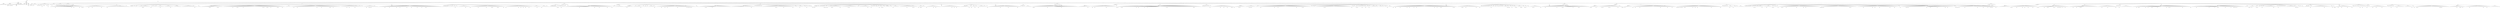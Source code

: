 digraph Tree {
	"t0" [label = "TEI"];
	"t1" [label = "teiHeader"];
	"t2" [label = "fileDesc"];
	"t3" [label = "titleStmt"];
	"t4" [label = "title"];
	"t5" [label = "author"];
	"t6" [label = "editor"];
	"t7" [label = "principal"];
	"t8" [label = "editionStmt"];
	"t9" [label = "edition"];
	"t10" [label = "respStmt"];
	"t11" [label = "name"];
	"t12" [label = "resp"];
	"t13" [label = "respStmt"];
	"t14" [label = "name"];
	"t15" [label = "resp"];
	"t16" [label = "publicationStmt"];
	"t17" [label = "publisher"];
	"t18" [label = "date"];
	"t19" [label = "availability"];
	"t20" [label = "licence"];
	"t21" [label = "idno"];
	"t22" [label = "idno"];
	"t23" [label = "idno"];
	"t24" [label = "idno"];
	"t25" [label = "idno"];
	"t26" [label = "sourceDesc"];
	"t27" [label = "profileDesc"];
	"t28" [label = "creation"];
	"t29" [label = "date"];
	"t30" [label = "langUsage"];
	"t31" [label = "language"];
	"t32" [label = "textClass"];
	"t33" [label = "keywords"];
	"t34" [label = "term"];
	"t35" [label = "text"];
	"t36" [label = "body"];
	"t37" [label = "head"];
	"t38" [label = "lb"];
	"t39" [label = "div"];
	"t40" [label = "head"];
	"t41" [label = "lb"];
	"t42" [label = "lb"];
	"t43" [label = "lb"];
	"t44" [label = "p"];
	"t45" [label = "p"];
	"t46" [label = "ref"];
	"t47" [label = "p"];
	"t48" [label = "p"];
	"t49" [label = "p"];
	"t50" [label = "div"];
	"t51" [label = "head"];
	"t52" [label = "lb"];
	"t53" [label = "p"];
	"t54" [label = "ref"];
	"t55" [label = "ref"];
	"t56" [label = "quote"];
	"t57" [label = "p"];
	"t58" [label = "p"];
	"t59" [label = "hi"];
	"t60" [label = "p"];
	"t61" [label = "p"];
	"t62" [label = "ref"];
	"t63" [label = "p"];
	"t64" [label = "ref"];
	"t65" [label = "p"];
	"t66" [label = "p"];
	"t67" [label = "ref"];
	"t68" [label = "quote"];
	"t69" [label = "p"];
	"t70" [label = "hi"];
	"t71" [label = "p"];
	"t72" [label = "div"];
	"t73" [label = "head"];
	"t74" [label = "p"];
	"t75" [label = "hi"];
	"t76" [label = "p"];
	"t77" [label = "p"];
	"t78" [label = "p"];
	"t79" [label = "div"];
	"t80" [label = "head"];
	"t81" [label = "lb"];
	"t82" [label = "div"];
	"t83" [label = "head"];
	"t84" [label = "div"];
	"t85" [label = "head"];
	"t86" [label = "div"];
	"t87" [label = "head"];
	"t88" [label = "div"];
	"t89" [label = "head"];
	"t90" [label = "div"];
	"t91" [label = "head"];
	"t92" [label = "div"];
	"t93" [label = "head"];
	"t94" [label = "p"];
	"t95" [label = "p"];
	"t96" [label = "p"];
	"t97" [label = "space"];
	"t98" [label = "p"];
	"t99" [label = "ref"];
	"t100" [label = "p"];
	"t101" [label = "ref"];
	"t102" [label = "ref"];
	"t103" [label = "p"];
	"t104" [label = "div"];
	"t105" [label = "pb"];
	"t106" [label = "head"];
	"t107" [label = "lb"];
	"t108" [label = "lb"];
	"t109" [label = "lb"];
	"t110" [label = "div"];
	"t111" [label = "head"];
	"t112" [label = "sp"];
	"t113" [label = "l"];
	"t114" [label = "l"];
	"t115" [label = "l"];
	"t116" [label = "l"];
	"t117" [label = "l"];
	"t118" [label = "pb"];
	"t119" [label = "l"];
	"t120" [label = "l"];
	"t121" [label = "l"];
	"t122" [label = "l"];
	"t123" [label = "l"];
	"t124" [label = "l"];
	"t125" [label = "l"];
	"t126" [label = "l"];
	"t127" [label = "l"];
	"t128" [label = "l"];
	"t129" [label = "l"];
	"t130" [label = "l"];
	"t131" [label = "l"];
	"t132" [label = "l"];
	"t133" [label = "ref"];
	"t134" [label = "l"];
	"t135" [label = "l"];
	"t136" [label = "ref"];
	"t137" [label = "l"];
	"t138" [label = "l"];
	"t139" [label = "l"];
	"t140" [label = "l"];
	"t141" [label = "l"];
	"t142" [label = "ref"];
	"t143" [label = "l"];
	"t144" [label = "l"];
	"t145" [label = "ref"];
	"t146" [label = "l"];
	"t147" [label = "pb"];
	"t148" [label = "l"];
	"t149" [label = "sp"];
	"t150" [label = "l"];
	"t151" [label = "l"];
	"t152" [label = "l"];
	"t153" [label = "l"];
	"t154" [label = "ref"];
	"t155" [label = "l"];
	"t156" [label = "l"];
	"t157" [label = "l"];
	"t158" [label = "ref"];
	"t159" [label = "l"];
	"t160" [label = "l"];
	"t161" [label = "l"];
	"t162" [label = "l"];
	"t163" [label = "l"];
	"t164" [label = "l"];
	"t165" [label = "l"];
	"t166" [label = "l"];
	"t167" [label = "ref"];
	"t168" [label = "l"];
	"t169" [label = "l"];
	"t170" [label = "l"];
	"t171" [label = "sp"];
	"t172" [label = "l"];
	"t173" [label = "l"];
	"t174" [label = "pb"];
	"t175" [label = "l"];
	"t176" [label = "l"];
	"t177" [label = "l"];
	"t178" [label = "l"];
	"t179" [label = "l"];
	"t180" [label = "l"];
	"t181" [label = "l"];
	"t182" [label = "l"];
	"t183" [label = "l"];
	"t184" [label = "l"];
	"t185" [label = "l"];
	"t186" [label = "l"];
	"t187" [label = "l"];
	"t188" [label = "l"];
	"t189" [label = "l"];
	"t190" [label = "l"];
	"t191" [label = "l"];
	"t192" [label = "sp"];
	"t193" [label = "l"];
	"t194" [label = "sp"];
	"t195" [label = "l"];
	"t196" [label = "div"];
	"t197" [label = "pb"];
	"t198" [label = "head"];
	"t199" [label = "sp"];
	"t200" [label = "l"];
	"t201" [label = "l"];
	"t202" [label = "l"];
	"t203" [label = "sp"];
	"t204" [label = "l"];
	"t205" [label = "sp"];
	"t206" [label = "l"];
	"t207" [label = "l"];
	"t208" [label = "l"];
	"t209" [label = "sp"];
	"t210" [label = "l"];
	"t211" [label = "sp"];
	"t212" [label = "l"];
	"t213" [label = "l"];
	"t214" [label = "l"];
	"t215" [label = "l"];
	"t216" [label = "ref"];
	"t217" [label = "pb"];
	"t218" [label = "l"];
	"t219" [label = "l"];
	"t220" [label = "l"];
	"t221" [label = "l"];
	"t222" [label = "l"];
	"t223" [label = "l"];
	"t224" [label = "sp"];
	"t225" [label = "l"];
	"t226" [label = "ref"];
	"t227" [label = "l"];
	"t228" [label = "sp"];
	"t229" [label = "l"];
	"t230" [label = "sp"];
	"t231" [label = "l"];
	"t232" [label = "l"];
	"t233" [label = "sp"];
	"t234" [label = "l"];
	"t235" [label = "sp"];
	"t236" [label = "l"];
	"t237" [label = "l"];
	"t238" [label = "l"];
	"t239" [label = "pb"];
	"t240" [label = "l"];
	"t241" [label = "l"];
	"t242" [label = "l"];
	"t243" [label = "sp"];
	"t244" [label = "l"];
	"t245" [label = "l"];
	"t246" [label = "l"];
	"t247" [label = "l"];
	"t248" [label = "l"];
	"t249" [label = "l"];
	"t250" [label = "ref"];
	"t251" [label = "l"];
	"t252" [label = "l"];
	"t253" [label = "sp"];
	"t254" [label = "l"];
	"t255" [label = "l"];
	"t256" [label = "l"];
	"t257" [label = "l"];
	"t258" [label = "l"];
	"t259" [label = "l"];
	"t260" [label = "l"];
	"t261" [label = "pb"];
	"t262" [label = "sp"];
	"t263" [label = "l"];
	"t264" [label = "l"];
	"t265" [label = "l"];
	"t266" [label = "l"];
	"t267" [label = "l"];
	"t268" [label = "l"];
	"t269" [label = "l"];
	"t270" [label = "l"];
	"t271" [label = "l"];
	"t272" [label = "l"];
	"t273" [label = "l"];
	"t274" [label = "l"];
	"t275" [label = "ref"];
	"t276" [label = "l"];
	"t277" [label = "sp"];
	"t278" [label = "l"];
	"t279" [label = "sp"];
	"t280" [label = "l"];
	"t281" [label = "l"];
	"t282" [label = "l"];
	"t283" [label = "div"];
	"t284" [label = "pb"];
	"t285" [label = "head"];
	"t286" [label = "sp"];
	"t287" [label = "l"];
	"t288" [label = "sp"];
	"t289" [label = "l"];
	"t290" [label = "sp"];
	"t291" [label = "l"];
	"t292" [label = "l"];
	"t293" [label = "l"];
	"t294" [label = "l"];
	"t295" [label = "l"];
	"t296" [label = "l"];
	"t297" [label = "ref"];
	"t298" [label = "ref"];
	"t299" [label = "l"];
	"t300" [label = "l"];
	"t301" [label = "l"];
	"t302" [label = "l"];
	"t303" [label = "l"];
	"t304" [label = "l"];
	"t305" [label = "l"];
	"t306" [label = "ref"];
	"t307" [label = "pb"];
	"t308" [label = "l"];
	"t309" [label = "l"];
	"t310" [label = "l"];
	"t311" [label = "l"];
	"t312" [label = "sp"];
	"t313" [label = "l"];
	"t314" [label = "l"];
	"t315" [label = "l"];
	"t316" [label = "l"];
	"t317" [label = "l"];
	"t318" [label = "l"];
	"t319" [label = "l"];
	"t320" [label = "l"];
	"t321" [label = "l"];
	"t322" [label = "ref"];
	"t323" [label = "l"];
	"t324" [label = "l"];
	"t325" [label = "l"];
	"t326" [label = "l"];
	"t327" [label = "ref"];
	"t328" [label = "ref"];
	"t329" [label = "l"];
	"t330" [label = "l"];
	"t331" [label = "l"];
	"t332" [label = "l"];
	"t333" [label = "l"];
	"t334" [label = "pb"];
	"t335" [label = "l"];
	"t336" [label = "l"];
	"t337" [label = "l"];
	"t338" [label = "l"];
	"t339" [label = "l"];
	"t340" [label = "l"];
	"t341" [label = "l"];
	"t342" [label = "l"];
	"t343" [label = "l"];
	"t344" [label = "l"];
	"t345" [label = "l"];
	"t346" [label = "l"];
	"t347" [label = "l"];
	"t348" [label = "l"];
	"t349" [label = "l"];
	"t350" [label = "l"];
	"t351" [label = "l"];
	"t352" [label = "ref"];
	"t353" [label = "l"];
	"t354" [label = "ref"];
	"t355" [label = "l"];
	"t356" [label = "l"];
	"t357" [label = "l"];
	"t358" [label = "ref"];
	"t359" [label = "ref"];
	"t360" [label = "l"];
	"t361" [label = "l"];
	"t362" [label = "l"];
	"t363" [label = "pb"];
	"t364" [label = "l"];
	"t365" [label = "l"];
	"t366" [label = "l"];
	"t367" [label = "l"];
	"t368" [label = "l"];
	"t369" [label = "l"];
	"t370" [label = "ref"];
	"t371" [label = "ref"];
	"t372" [label = "l"];
	"t373" [label = "l"];
	"t374" [label = "l"];
	"t375" [label = "l"];
	"t376" [label = "ref"];
	"t377" [label = "l"];
	"t378" [label = "l"];
	"t379" [label = "sp"];
	"t380" [label = "l"];
	"t381" [label = "l"];
	"t382" [label = "l"];
	"t383" [label = "l"];
	"t384" [label = "l"];
	"t385" [label = "sp"];
	"t386" [label = "l"];
	"t387" [label = "l"];
	"t388" [label = "l"];
	"t389" [label = "pb"];
	"t390" [label = "l"];
	"t391" [label = "l"];
	"t392" [label = "l"];
	"t393" [label = "ref"];
	"t394" [label = "l"];
	"t395" [label = "l"];
	"t396" [label = "l"];
	"t397" [label = "l"];
	"t398" [label = "l"];
	"t399" [label = "l"];
	"t400" [label = "l"];
	"t401" [label = "l"];
	"t402" [label = "l"];
	"t403" [label = "l"];
	"t404" [label = "l"];
	"t405" [label = "l"];
	"t406" [label = "l"];
	"t407" [label = "l"];
	"t408" [label = "l"];
	"t409" [label = "l"];
	"t410" [label = "l"];
	"t411" [label = "ref"];
	"t412" [label = "l"];
	"t413" [label = "l"];
	"t414" [label = "l"];
	"t415" [label = "l"];
	"t416" [label = "pb"];
	"t417" [label = "l"];
	"t418" [label = "l"];
	"t419" [label = "l"];
	"t420" [label = "l"];
	"t421" [label = "l"];
	"t422" [label = "l"];
	"t423" [label = "l"];
	"t424" [label = "ref"];
	"t425" [label = "l"];
	"t426" [label = "ref"];
	"t427" [label = "l"];
	"t428" [label = "l"];
	"t429" [label = "ref"];
	"t430" [label = "l"];
	"t431" [label = "l"];
	"t432" [label = "l"];
	"t433" [label = "l"];
	"t434" [label = "l"];
	"t435" [label = "l"];
	"t436" [label = "sp"];
	"t437" [label = "l"];
	"t438" [label = "l"];
	"t439" [label = "l"];
	"t440" [label = "l"];
	"t441" [label = "l"];
	"t442" [label = "l"];
	"t443" [label = "pb"];
	"t444" [label = "l"];
	"t445" [label = "l"];
	"t446" [label = "ref"];
	"t447" [label = "l"];
	"t448" [label = "l"];
	"t449" [label = "l"];
	"t450" [label = "l"];
	"t451" [label = "l"];
	"t452" [label = "ref"];
	"t453" [label = "l"];
	"t454" [label = "l"];
	"t455" [label = "l"];
	"t456" [label = "l"];
	"t457" [label = "sp"];
	"t458" [label = "l"];
	"t459" [label = "sp"];
	"t460" [label = "l"];
	"t461" [label = "sp"];
	"t462" [label = "l"];
	"t463" [label = "sp"];
	"t464" [label = "l"];
	"t465" [label = "l"];
	"t466" [label = "l"];
	"t467" [label = "ref"];
	"t468" [label = "l"];
	"t469" [label = "l"];
	"t470" [label = "l"];
	"t471" [label = "ref"];
	"t472" [label = "pb"];
	"t473" [label = "l"];
	"t474" [label = "ref"];
	"t475" [label = "l"];
	"t476" [label = "l"];
	"t477" [label = "l"];
	"t478" [label = "l"];
	"t479" [label = "l"];
	"t480" [label = "sp"];
	"t481" [label = "l"];
	"t482" [label = "div"];
	"t483" [label = "head"];
	"t484" [label = "sp"];
	"t485" [label = "l"];
	"t486" [label = "l"];
	"t487" [label = "l"];
	"t488" [label = "l"];
	"t489" [label = "l"];
	"t490" [label = "l"];
	"t491" [label = "ref"];
	"t492" [label = "l"];
	"t493" [label = "l"];
	"t494" [label = "l"];
	"t495" [label = "l"];
	"t496" [label = "pb"];
	"t497" [label = "l"];
	"t498" [label = "l"];
	"t499" [label = "l"];
	"t500" [label = "l"];
	"t501" [label = "l"];
	"t502" [label = "l"];
	"t503" [label = "ref"];
	"t504" [label = "l"];
	"t505" [label = "l"];
	"t506" [label = "l"];
	"t507" [label = "ref"];
	"t508" [label = "l"];
	"t509" [label = "l"];
	"t510" [label = "l"];
	"t511" [label = "l"];
	"t512" [label = "l"];
	"t513" [label = "l"];
	"t514" [label = "ref"];
	"t515" [label = "l"];
	"t516" [label = "l"];
	"t517" [label = "l"];
	"t518" [label = "l"];
	"t519" [label = "ref"];
	"t520" [label = "l"];
	"t521" [label = "l"];
	"t522" [label = "l"];
	"t523" [label = "l"];
	"t524" [label = "l"];
	"t525" [label = "pb"];
	"t526" [label = "l"];
	"t527" [label = "l"];
	"t528" [label = "l"];
	"t529" [label = "l"];
	"t530" [label = "ref"];
	"t531" [label = "l"];
	"t532" [label = "l"];
	"t533" [label = "l"];
	"t534" [label = "ref"];
	"t535" [label = "l"];
	"t536" [label = "ref"];
	"t537" [label = "l"];
	"t538" [label = "l"];
	"t539" [label = "l"];
	"t540" [label = "l"];
	"t541" [label = "l"];
	"t542" [label = "l"];
	"t543" [label = "l"];
	"t544" [label = "l"];
	"t545" [label = "l"];
	"t546" [label = "l"];
	"t547" [label = "l"];
	"t548" [label = "l"];
	"t549" [label = "l"];
	"t550" [label = "div"];
	"t551" [label = "pb"];
	"t552" [label = "head"];
	"t553" [label = "sp"];
	"t554" [label = "l"];
	"t555" [label = "sp"];
	"t556" [label = "l"];
	"t557" [label = "sp"];
	"t558" [label = "l"];
	"t559" [label = "l"];
	"t560" [label = "l"];
	"t561" [label = "l"];
	"t562" [label = "sp"];
	"t563" [label = "l"];
	"t564" [label = "sp"];
	"t565" [label = "l"];
	"t566" [label = "l"];
	"t567" [label = "sp"];
	"t568" [label = "l"];
	"t569" [label = "sp"];
	"t570" [label = "l"];
	"t571" [label = "l"];
	"t572" [label = "pb"];
	"t573" [label = "l"];
	"t574" [label = "sp"];
	"t575" [label = "l"];
	"t576" [label = "sp"];
	"t577" [label = "l"];
	"t578" [label = "l"];
	"t579" [label = "l"];
	"t580" [label = "l"];
	"t581" [label = "l"];
	"t582" [label = "l"];
	"t583" [label = "l"];
	"t584" [label = "ref"];
	"t585" [label = "l"];
	"t586" [label = "l"];
	"t587" [label = "l"];
	"t588" [label = "l"];
	"t589" [label = "ref"];
	"t590" [label = "sp"];
	"t591" [label = "l"];
	"t592" [label = "l"];
	"t593" [label = "l"];
	"t594" [label = "l"];
	"t595" [label = "l"];
	"t596" [label = "l"];
	"t597" [label = "l"];
	"t598" [label = "pb"];
	"t599" [label = "l"];
	"t600" [label = "l"];
	"t601" [label = "l"];
	"t602" [label = "l"];
	"t603" [label = "l"];
	"t604" [label = "l"];
	"t605" [label = "l"];
	"t606" [label = "ref"];
	"t607" [label = "l"];
	"t608" [label = "l"];
	"t609" [label = "l"];
	"t610" [label = "l"];
	"t611" [label = "l"];
	"t612" [label = "ref"];
	"t613" [label = "ref"];
	"t614" [label = "l"];
	"t615" [label = "l"];
	"t616" [label = "l"];
	"t617" [label = "l"];
	"t618" [label = "l"];
	"t619" [label = "ref"];
	"t620" [label = "ref"];
	"t621" [label = "l"];
	"t622" [label = "l"];
	"t623" [label = "l"];
	"t624" [label = "l"];
	"t625" [label = "l"];
	"t626" [label = "pb"];
	"t627" [label = "l"];
	"t628" [label = "sp"];
	"t629" [label = "l"];
	"t630" [label = "ref"];
	"t631" [label = "l"];
	"t632" [label = "l"];
	"t633" [label = "l"];
	"t634" [label = "l"];
	"t635" [label = "l"];
	"t636" [label = "l"];
	"t637" [label = "l"];
	"t638" [label = "l"];
	"t639" [label = "l"];
	"t640" [label = "l"];
	"t641" [label = "l"];
	"t642" [label = "ref"];
	"t643" [label = "l"];
	"t644" [label = "l"];
	"t645" [label = "ref"];
	"t646" [label = "l"];
	"t647" [label = "l"];
	"t648" [label = "ref"];
	"t649" [label = "l"];
	"t650" [label = "l"];
	"t651" [label = "ref"];
	"t652" [label = "l"];
	"t653" [label = "l"];
	"t654" [label = "l"];
	"t655" [label = "pb"];
	"t656" [label = "l"];
	"t657" [label = "l"];
	"t658" [label = "l"];
	"t659" [label = "sp"];
	"t660" [label = "l"];
	"t661" [label = "l"];
	"t662" [label = "l"];
	"t663" [label = "l"];
	"t664" [label = "ref"];
	"t665" [label = "l"];
	"t666" [label = "l"];
	"t667" [label = "l"];
	"t668" [label = "sp"];
	"t669" [label = "l"];
	"t670" [label = "ref"];
	"t671" [label = "l"];
	"t672" [label = "l"];
	"t673" [label = "l"];
	"t674" [label = "l"];
	"t675" [label = "l"];
	"t676" [label = "sp"];
	"t677" [label = "l"];
	"t678" [label = "div"];
	"t679" [label = "pb"];
	"t680" [label = "head"];
	"t681" [label = "sp"];
	"t682" [label = "l"];
	"t683" [label = "sp"];
	"t684" [label = "l"];
	"t685" [label = "sp"];
	"t686" [label = "l"];
	"t687" [label = "l"];
	"t688" [label = "l"];
	"t689" [label = "l"];
	"t690" [label = "l"];
	"t691" [label = "l"];
	"t692" [label = "ref"];
	"t693" [label = "ref"];
	"t694" [label = "sp"];
	"t695" [label = "l"];
	"t696" [label = "sp"];
	"t697" [label = "l"];
	"t698" [label = "l"];
	"t699" [label = "ref"];
	"t700" [label = "sp"];
	"t701" [label = "l"];
	"t702" [label = "sp"];
	"t703" [label = "l"];
	"t704" [label = "sp"];
	"t705" [label = "l"];
	"t706" [label = "div"];
	"t707" [label = "pb"];
	"t708" [label = "head"];
	"t709" [label = "p"];
	"t710" [label = "ref"];
	"t711" [label = "p"];
	"t712" [label = "pb"];
	"t713" [label = "p"];
	"t714" [label = "p"];
	"t715" [label = "ref"];
	"t716" [label = "div"];
	"t717" [label = "pb"];
	"t718" [label = "head"];
	"t719" [label = "div"];
	"t720" [label = "head"];
	"t721" [label = "sp"];
	"t722" [label = "l"];
	"t723" [label = "l"];
	"t724" [label = "l"];
	"t725" [label = "l"];
	"t726" [label = "l"];
	"t727" [label = "l"];
	"t728" [label = "l"];
	"t729" [label = "l"];
	"t730" [label = "l"];
	"t731" [label = "l"];
	"t732" [label = "l"];
	"t733" [label = "l"];
	"t734" [label = "l"];
	"t735" [label = "pb"];
	"t736" [label = "l"];
	"t737" [label = "l"];
	"t738" [label = "l"];
	"t739" [label = "l"];
	"t740" [label = "l"];
	"t741" [label = "l"];
	"t742" [label = "l"];
	"t743" [label = "l"];
	"t744" [label = "l"];
	"t745" [label = "l"];
	"t746" [label = "l"];
	"t747" [label = "l"];
	"t748" [label = "l"];
	"t749" [label = "ref"];
	"t750" [label = "l"];
	"t751" [label = "l"];
	"t752" [label = "l"];
	"t753" [label = "l"];
	"t754" [label = "ref"];
	"t755" [label = "l"];
	"t756" [label = "l"];
	"t757" [label = "l"];
	"t758" [label = "l"];
	"t759" [label = "l"];
	"t760" [label = "l"];
	"t761" [label = "l"];
	"t762" [label = "pb"];
	"t763" [label = "l"];
	"t764" [label = "l"];
	"t765" [label = "l"];
	"t766" [label = "l"];
	"t767" [label = "ref"];
	"t768" [label = "sp"];
	"t769" [label = "l"];
	"t770" [label = "l"];
	"t771" [label = "sp"];
	"t772" [label = "l"];
	"t773" [label = "l"];
	"t774" [label = "l"];
	"t775" [label = "l"];
	"t776" [label = "l"];
	"t777" [label = "l"];
	"t778" [label = "l"];
	"t779" [label = "l"];
	"t780" [label = "div"];
	"t781" [label = "pb"];
	"t782" [label = "head"];
	"t783" [label = "sp"];
	"t784" [label = "l"];
	"t785" [label = "l"];
	"t786" [label = "l"];
	"t787" [label = "ref"];
	"t788" [label = "l"];
	"t789" [label = "l"];
	"t790" [label = "l"];
	"t791" [label = "l"];
	"t792" [label = "l"];
	"t793" [label = "sp"];
	"t794" [label = "l"];
	"t795" [label = "sp"];
	"t796" [label = "l"];
	"t797" [label = "l"];
	"t798" [label = "l"];
	"t799" [label = "l"];
	"t800" [label = "l"];
	"t801" [label = "l"];
	"t802" [label = "pb"];
	"t803" [label = "l"];
	"t804" [label = "sp"];
	"t805" [label = "l"];
	"t806" [label = "sp"];
	"t807" [label = "l"];
	"t808" [label = "l"];
	"t809" [label = "l"];
	"t810" [label = "sp"];
	"t811" [label = "l"];
	"t812" [label = "sp"];
	"t813" [label = "l"];
	"t814" [label = "l"];
	"t815" [label = "l"];
	"t816" [label = "l"];
	"t817" [label = "l"];
	"t818" [label = "l"];
	"t819" [label = "ref"];
	"t820" [label = "sp"];
	"t821" [label = "l"];
	"t822" [label = "sp"];
	"t823" [label = "l"];
	"t824" [label = "l"];
	"t825" [label = "l"];
	"t826" [label = "l"];
	"t827" [label = "l"];
	"t828" [label = "pb"];
	"t829" [label = "l"];
	"t830" [label = "l"];
	"t831" [label = "l"];
	"t832" [label = "ref"];
	"t833" [label = "l"];
	"t834" [label = "l"];
	"t835" [label = "ref"];
	"t836" [label = "l"];
	"t837" [label = "l"];
	"t838" [label = "l"];
	"t839" [label = "l"];
	"t840" [label = "l"];
	"t841" [label = "l"];
	"t842" [label = "l"];
	"t843" [label = "l"];
	"t844" [label = "l"];
	"t845" [label = "ref"];
	"t846" [label = "l"];
	"t847" [label = "l"];
	"t848" [label = "l"];
	"t849" [label = "l"];
	"t850" [label = "l"];
	"t851" [label = "l"];
	"t852" [label = "l"];
	"t853" [label = "l"];
	"t854" [label = "ref"];
	"t855" [label = "l"];
	"t856" [label = "l"];
	"t857" [label = "ref"];
	"t858" [label = "pb"];
	"t859" [label = "l"];
	"t860" [label = "ref"];
	"t861" [label = "l"];
	"t862" [label = "ref"];
	"t863" [label = "l"];
	"t864" [label = "l"];
	"t865" [label = "sp"];
	"t866" [label = "l"];
	"t867" [label = "sp"];
	"t868" [label = "l"];
	"t869" [label = "l"];
	"t870" [label = "l"];
	"t871" [label = "div"];
	"t872" [label = "head"];
	"t873" [label = "sp"];
	"t874" [label = "l"];
	"t875" [label = "l"];
	"t876" [label = "l"];
	"t877" [label = "l"];
	"t878" [label = "l"];
	"t879" [label = "l"];
	"t880" [label = "pb"];
	"t881" [label = "l"];
	"t882" [label = "ref"];
	"t883" [label = "l"];
	"t884" [label = "l"];
	"t885" [label = "l"];
	"t886" [label = "l"];
	"t887" [label = "l"];
	"t888" [label = "ref"];
	"t889" [label = "l"];
	"t890" [label = "l"];
	"t891" [label = "l"];
	"t892" [label = "l"];
	"t893" [label = "l"];
	"t894" [label = "l"];
	"t895" [label = "l"];
	"t896" [label = "l"];
	"t897" [label = "l"];
	"t898" [label = "l"];
	"t899" [label = "l"];
	"t900" [label = "l"];
	"t901" [label = "l"];
	"t902" [label = "l"];
	"t903" [label = "l"];
	"t904" [label = "l"];
	"t905" [label = "pb"];
	"t906" [label = "sp"];
	"t907" [label = "l"];
	"t908" [label = "l"];
	"t909" [label = "l"];
	"t910" [label = "l"];
	"t911" [label = "l"];
	"t912" [label = "l"];
	"t913" [label = "l"];
	"t914" [label = "l"];
	"t915" [label = "l"];
	"t916" [label = "l"];
	"t917" [label = "l"];
	"t918" [label = "l"];
	"t919" [label = "l"];
	"t920" [label = "l"];
	"t921" [label = "l"];
	"t922" [label = "l"];
	"t923" [label = "l"];
	"t924" [label = "l"];
	"t925" [label = "ref"];
	"t926" [label = "l"];
	"t927" [label = "l"];
	"t928" [label = "l"];
	"t929" [label = "pb"];
	"t930" [label = "sp"];
	"t931" [label = "l"];
	"t932" [label = "sp"];
	"t933" [label = "l"];
	"t934" [label = "sp"];
	"t935" [label = "l"];
	"t936" [label = "sp"];
	"t937" [label = "l"];
	"t938" [label = "sp"];
	"t939" [label = "l"];
	"t940" [label = "sp"];
	"t941" [label = "l"];
	"t942" [label = "sp"];
	"t943" [label = "l"];
	"t944" [label = "l"];
	"t945" [label = "l"];
	"t946" [label = "l"];
	"t947" [label = "l"];
	"t948" [label = "l"];
	"t949" [label = "l"];
	"t950" [label = "l"];
	"t951" [label = "l"];
	"t952" [label = "l"];
	"t953" [label = "l"];
	"t954" [label = "l"];
	"t955" [label = "ref"];
	"t956" [label = "l"];
	"t957" [label = "pb"];
	"t958" [label = "l"];
	"t959" [label = "l"];
	"t960" [label = "l"];
	"t961" [label = "l"];
	"t962" [label = "l"];
	"t963" [label = "l"];
	"t964" [label = "ref"];
	"t965" [label = "l"];
	"t966" [label = "l"];
	"t967" [label = "l"];
	"t968" [label = "l"];
	"t969" [label = "l"];
	"t970" [label = "l"];
	"t971" [label = "l"];
	"t972" [label = "l"];
	"t973" [label = "ref"];
	"t974" [label = "l"];
	"t975" [label = "sp"];
	"t976" [label = "l"];
	"t977" [label = "l"];
	"t978" [label = "l"];
	"t979" [label = "sp"];
	"t980" [label = "l"];
	"t981" [label = "l"];
	"t982" [label = "pb"];
	"t983" [label = "l"];
	"t984" [label = "l"];
	"t985" [label = "l"];
	"t986" [label = "sp"];
	"t987" [label = "l"];
	"t988" [label = "l"];
	"t989" [label = "l"];
	"t990" [label = "ref"];
	"t991" [label = "sp"];
	"t992" [label = "l"];
	"t993" [label = "sp"];
	"t994" [label = "l"];
	"t995" [label = "sp"];
	"t996" [label = "l"];
	"t997" [label = "sp"];
	"t998" [label = "l"];
	"t999" [label = "l"];
	"t1000" [label = "ref"];
	"t1001" [label = "div"];
	"t1002" [label = "pb"];
	"t1003" [label = "head"];
	"t1004" [label = "sp"];
	"t1005" [label = "l"];
	"t1006" [label = "ref"];
	"t1007" [label = "l"];
	"t1008" [label = "ref"];
	"t1009" [label = "l"];
	"t1010" [label = "l"];
	"t1011" [label = "sp"];
	"t1012" [label = "l"];
	"t1013" [label = "sp"];
	"t1014" [label = "l"];
	"t1015" [label = "sp"];
	"t1016" [label = "l"];
	"t1017" [label = "sp"];
	"t1018" [label = "l"];
	"t1019" [label = "l"];
	"t1020" [label = "l"];
	"t1021" [label = "l"];
	"t1022" [label = "ref"];
	"t1023" [label = "pb"];
	"t1024" [label = "sp"];
	"t1025" [label = "l"];
	"t1026" [label = "ref"];
	"t1027" [label = "sp"];
	"t1028" [label = "l"];
	"t1029" [label = "ref"];
	"t1030" [label = "sp"];
	"t1031" [label = "l"];
	"t1032" [label = "l"];
	"t1033" [label = "l"];
	"t1034" [label = "l"];
	"t1035" [label = "ref"];
	"t1036" [label = "ref"];
	"t1037" [label = "l"];
	"t1038" [label = "l"];
	"t1039" [label = "l"];
	"t1040" [label = "l"];
	"t1041" [label = "l"];
	"t1042" [label = "l"];
	"t1043" [label = "l"];
	"t1044" [label = "ref"];
	"t1045" [label = "l"];
	"t1046" [label = "sp"];
	"t1047" [label = "l"];
	"t1048" [label = "l"];
	"t1049" [label = "l"];
	"t1050" [label = "l"];
	"t1051" [label = "l"];
	"t1052" [label = "l"];
	"t1053" [label = "pb"];
	"t1054" [label = "l"];
	"t1055" [label = "ref"];
	"t1056" [label = "l"];
	"t1057" [label = "l"];
	"t1058" [label = "l"];
	"t1059" [label = "l"];
	"t1060" [label = "l"];
	"t1061" [label = "l"];
	"t1062" [label = "sp"];
	"t1063" [label = "l"];
	"t1064" [label = "l"];
	"t1065" [label = "sp"];
	"t1066" [label = "l"];
	"t1067" [label = "l"];
	"t1068" [label = "l"];
	"t1069" [label = "l"];
	"t1070" [label = "l"];
	"t1071" [label = "l"];
	"t1072" [label = "l"];
	"t1073" [label = "l"];
	"t1074" [label = "ref"];
	"t1075" [label = "l"];
	"t1076" [label = "l"];
	"t1077" [label = "sp"];
	"t1078" [label = "l"];
	"t1079" [label = "pb"];
	"t1080" [label = "sp"];
	"t1081" [label = "l"];
	"t1082" [label = "sp"];
	"t1083" [label = "l"];
	"t1084" [label = "sp"];
	"t1085" [label = "l"];
	"t1086" [label = "sp"];
	"t1087" [label = "l"];
	"t1088" [label = "l"];
	"t1089" [label = "l"];
	"t1090" [label = "sp"];
	"t1091" [label = "l"];
	"t1092" [label = "ref"];
	"t1093" [label = "sp"];
	"t1094" [label = "l"];
	"t1095" [label = "l"];
	"t1096" [label = "ref"];
	"t1097" [label = "l"];
	"t1098" [label = "ref"];
	"t1099" [label = "sp"];
	"t1100" [label = "l"];
	"t1101" [label = "l"];
	"t1102" [label = "sp"];
	"t1103" [label = "l"];
	"t1104" [label = "l"];
	"t1105" [label = "l"];
	"t1106" [label = "l"];
	"t1107" [label = "pb"];
	"t1108" [label = "sp"];
	"t1109" [label = "l"];
	"t1110" [label = "l"];
	"t1111" [label = "sp"];
	"t1112" [label = "l"];
	"t1113" [label = "ref"];
	"t1114" [label = "l"];
	"t1115" [label = "l"];
	"t1116" [label = "l"];
	"t1117" [label = "l"];
	"t1118" [label = "l"];
	"t1119" [label = "sp"];
	"t1120" [label = "l"];
	"t1121" [label = "l"];
	"t1122" [label = "l"];
	"t1123" [label = "l"];
	"t1124" [label = "l"];
	"t1125" [label = "l"];
	"t1126" [label = "l"];
	"t1127" [label = "ref"];
	"t1128" [label = "l"];
	"t1129" [label = "l"];
	"t1130" [label = "l"];
	"t1131" [label = "l"];
	"t1132" [label = "l"];
	"t1133" [label = "pb"];
	"t1134" [label = "l"];
	"t1135" [label = "ref"];
	"t1136" [label = "l"];
	"t1137" [label = "l"];
	"t1138" [label = "sp"];
	"t1139" [label = "l"];
	"t1140" [label = "sp"];
	"t1141" [label = "l"];
	"t1142" [label = "ref"];
	"t1143" [label = "l"];
	"t1144" [label = "l"];
	"t1145" [label = "ref"];
	"t1146" [label = "ref"];
	"t1147" [label = "l"];
	"t1148" [label = "l"];
	"t1149" [label = "l"];
	"t1150" [label = "sp"];
	"t1151" [label = "l"];
	"t1152" [label = "sp"];
	"t1153" [label = "l"];
	"t1154" [label = "ref"];
	"t1155" [label = "l"];
	"t1156" [label = "l"];
	"t1157" [label = "l"];
	"t1158" [label = "l"];
	"t1159" [label = "l"];
	"t1160" [label = "l"];
	"t1161" [label = "ref"];
	"t1162" [label = "l"];
	"t1163" [label = "l"];
	"t1164" [label = "pb"];
	"t1165" [label = "l"];
	"t1166" [label = "l"];
	"t1167" [label = "l"];
	"t1168" [label = "l"];
	"t1169" [label = "div"];
	"t1170" [label = "head"];
	"t1171" [label = "sp"];
	"t1172" [label = "l"];
	"t1173" [label = "l"];
	"t1174" [label = "l"];
	"t1175" [label = "l"];
	"t1176" [label = "l"];
	"t1177" [label = "l"];
	"t1178" [label = "l"];
	"t1179" [label = "l"];
	"t1180" [label = "l"];
	"t1181" [label = "l"];
	"t1182" [label = "ref"];
	"t1183" [label = "l"];
	"t1184" [label = "l"];
	"t1185" [label = "ref"];
	"t1186" [label = "l"];
	"t1187" [label = "l"];
	"t1188" [label = "pb"];
	"t1189" [label = "l"];
	"t1190" [label = "l"];
	"t1191" [label = "l"];
	"t1192" [label = "div"];
	"t1193" [label = "head"];
	"t1194" [label = "sp"];
	"t1195" [label = "l"];
	"t1196" [label = "sp"];
	"t1197" [label = "l"];
	"t1198" [label = "l"];
	"t1199" [label = "l"];
	"t1200" [label = "l"];
	"t1201" [label = "l"];
	"t1202" [label = "l"];
	"t1203" [label = "l"];
	"t1204" [label = "ref"];
	"t1205" [label = "sp"];
	"t1206" [label = "l"];
	"t1207" [label = "sp"];
	"t1208" [label = "l"];
	"t1209" [label = "pb"];
	"t1210" [label = "sp"];
	"t1211" [label = "l"];
	"t1212" [label = "l"];
	"t1213" [label = "l"];
	"t1214" [label = "ref"];
	"t1215" [label = "l"];
	"t1216" [label = "sp"];
	"t1217" [label = "l"];
	"t1218" [label = "sp"];
	"t1219" [label = "l"];
	"t1220" [label = "ref"];
	"t1221" [label = "l"];
	"t1222" [label = "l"];
	"t1223" [label = "l"];
	"t1224" [label = "l"];
	"t1225" [label = "l"];
	"t1226" [label = "l"];
	"t1227" [label = "sp"];
	"t1228" [label = "l"];
	"t1229" [label = "sp"];
	"t1230" [label = "l"];
	"t1231" [label = "pb"];
	"t1232" [label = "div"];
	"t1233" [label = "head"];
	"t1234" [label = "sp"];
	"t1235" [label = "l"];
	"t1236" [label = "l"];
	"t1237" [label = "l"];
	"t1238" [label = "l"];
	"t1239" [label = "l"];
	"t1240" [label = "l"];
	"t1241" [label = "l"];
	"t1242" [label = "l"];
	"t1243" [label = "l"];
	"t1244" [label = "l"];
	"t1245" [label = "l"];
	"t1246" [label = "ref"];
	"t1247" [label = "l"];
	"t1248" [label = "l"];
	"t1249" [label = "l"];
	"t1250" [label = "l"];
	"t1251" [label = "l"];
	"t1252" [label = "l"];
	"t1253" [label = "l"];
	"t1254" [label = "pb"];
	"t1255" [label = "l"];
	"t1256" [label = "l"];
	"t1257" [label = "l"];
	"t1258" [label = "l"];
	"t1259" [label = "l"];
	"t1260" [label = "l"];
	"t1261" [label = "l"];
	"t1262" [label = "l"];
	"t1263" [label = "ref"];
	"t1264" [label = "l"];
	"t1265" [label = "l"];
	"t1266" [label = "l"];
	"t1267" [label = "div"];
	"t1268" [label = "pb"];
	"t1269" [label = "head"];
	"t1270" [label = "sp"];
	"t1271" [label = "l"];
	"t1272" [label = "l"];
	"t1273" [label = "sp"];
	"t1274" [label = "l"];
	"t1275" [label = "sp"];
	"t1276" [label = "l"];
	"t1277" [label = "l"];
	"t1278" [label = "l"];
	"t1279" [label = "l"];
	"t1280" [label = "l"];
	"t1281" [label = "l"];
	"t1282" [label = "sp"];
	"t1283" [label = "l"];
	"t1284" [label = "l"];
	"t1285" [label = "ref"];
	"t1286" [label = "pb"];
	"t1287" [label = "l"];
	"t1288" [label = "l"];
	"t1289" [label = "l"];
	"t1290" [label = "l"];
	"t1291" [label = "l"];
	"t1292" [label = "l"];
	"t1293" [label = "l"];
	"t1294" [label = "l"];
	"t1295" [label = "l"];
	"t1296" [label = "l"];
	"t1297" [label = "l"];
	"t1298" [label = "l"];
	"t1299" [label = "ref"];
	"t1300" [label = "l"];
	"t1301" [label = "l"];
	"t1302" [label = "l"];
	"t1303" [label = "l"];
	"t1304" [label = "l"];
	"t1305" [label = "l"];
	"t1306" [label = "l"];
	"t1307" [label = "l"];
	"t1308" [label = "l"];
	"t1309" [label = "l"];
	"t1310" [label = "l"];
	"t1311" [label = "l"];
	"t1312" [label = "pb"];
	"t1313" [label = "l"];
	"t1314" [label = "l"];
	"t1315" [label = "l"];
	"t1316" [label = "l"];
	"t1317" [label = "l"];
	"t1318" [label = "l"];
	"t1319" [label = "l"];
	"t1320" [label = "l"];
	"t1321" [label = "l"];
	"t1322" [label = "l"];
	"t1323" [label = "l"];
	"t1324" [label = "l"];
	"t1325" [label = "l"];
	"t1326" [label = "l"];
	"t1327" [label = "div"];
	"t1328" [label = "pb"];
	"t1329" [label = "head"];
	"t1330" [label = "p"];
	"t1331" [label = "space"];
	"t1332" [label = "space"];
	"t1333" [label = "p"];
	"t1334" [label = "pb"];
	"t1335" [label = "p"];
	"t1336" [label = "p"];
	"t1337" [label = "ref"];
	"t1338" [label = "ref"];
	"t1339" [label = "p"];
	"t1340" [label = "space"];
	"t1341" [label = "div"];
	"t1342" [label = "pb"];
	"t1343" [label = "head"];
	"t1344" [label = "div"];
	"t1345" [label = "head"];
	"t1346" [label = "sp"];
	"t1347" [label = "l"];
	"t1348" [label = "l"];
	"t1349" [label = "l"];
	"t1350" [label = "l"];
	"t1351" [label = "l"];
	"t1352" [label = "l"];
	"t1353" [label = "l"];
	"t1354" [label = "l"];
	"t1355" [label = "l"];
	"t1356" [label = "ref"];
	"t1357" [label = "l"];
	"t1358" [label = "l"];
	"t1359" [label = "sp"];
	"t1360" [label = "l"];
	"t1361" [label = "l"];
	"t1362" [label = "pb"];
	"t1363" [label = "l"];
	"t1364" [label = "l"];
	"t1365" [label = "ref"];
	"t1366" [label = "l"];
	"t1367" [label = "l"];
	"t1368" [label = "l"];
	"t1369" [label = "l"];
	"t1370" [label = "l"];
	"t1371" [label = "l"];
	"t1372" [label = "l"];
	"t1373" [label = "l"];
	"t1374" [label = "l"];
	"t1375" [label = "l"];
	"t1376" [label = "ref"];
	"t1377" [label = "l"];
	"t1378" [label = "l"];
	"t1379" [label = "l"];
	"t1380" [label = "l"];
	"t1381" [label = "l"];
	"t1382" [label = "l"];
	"t1383" [label = "l"];
	"t1384" [label = "l"];
	"t1385" [label = "sp"];
	"t1386" [label = "l"];
	"t1387" [label = "pb"];
	"t1388" [label = "div"];
	"t1389" [label = "head"];
	"t1390" [label = "sp"];
	"t1391" [label = "l"];
	"t1392" [label = "ref"];
	"t1393" [label = "l"];
	"t1394" [label = "l"];
	"t1395" [label = "l"];
	"t1396" [label = "ref"];
	"t1397" [label = "l"];
	"t1398" [label = "ref"];
	"t1399" [label = "l"];
	"t1400" [label = "l"];
	"t1401" [label = "l"];
	"t1402" [label = "l"];
	"t1403" [label = "l"];
	"t1404" [label = "l"];
	"t1405" [label = "l"];
	"t1406" [label = "l"];
	"t1407" [label = "l"];
	"t1408" [label = "l"];
	"t1409" [label = "l"];
	"t1410" [label = "l"];
	"t1411" [label = "ref"];
	"t1412" [label = "l"];
	"t1413" [label = "l"];
	"t1414" [label = "pb"];
	"t1415" [label = "l"];
	"t1416" [label = "l"];
	"t1417" [label = "l"];
	"t1418" [label = "l"];
	"t1419" [label = "l"];
	"t1420" [label = "ref"];
	"t1421" [label = "l"];
	"t1422" [label = "l"];
	"t1423" [label = "l"];
	"t1424" [label = "ref"];
	"t1425" [label = "l"];
	"t1426" [label = "l"];
	"t1427" [label = "l"];
	"t1428" [label = "l"];
	"t1429" [label = "l"];
	"t1430" [label = "l"];
	"t1431" [label = "l"];
	"t1432" [label = "l"];
	"t1433" [label = "l"];
	"t1434" [label = "l"];
	"t1435" [label = "l"];
	"t1436" [label = "l"];
	"t1437" [label = "l"];
	"t1438" [label = "l"];
	"t1439" [label = "l"];
	"t1440" [label = "l"];
	"t1441" [label = "pb"];
	"t1442" [label = "l"];
	"t1443" [label = "ref"];
	"t1444" [label = "l"];
	"t1445" [label = "l"];
	"t1446" [label = "l"];
	"t1447" [label = "l"];
	"t1448" [label = "l"];
	"t1449" [label = "l"];
	"t1450" [label = "l"];
	"t1451" [label = "l"];
	"t1452" [label = "l"];
	"t1453" [label = "l"];
	"t1454" [label = "l"];
	"t1455" [label = "l"];
	"t1456" [label = "l"];
	"t1457" [label = "l"];
	"t1458" [label = "l"];
	"t1459" [label = "l"];
	"t1460" [label = "l"];
	"t1461" [label = "l"];
	"t1462" [label = "l"];
	"t1463" [label = "l"];
	"t1464" [label = "l"];
	"t1465" [label = "l"];
	"t1466" [label = "l"];
	"t1467" [label = "ref"];
	"t1468" [label = "pb"];
	"t1469" [label = "l"];
	"t1470" [label = "l"];
	"t1471" [label = "l"];
	"t1472" [label = "l"];
	"t1473" [label = "l"];
	"t1474" [label = "l"];
	"t1475" [label = "div"];
	"t1476" [label = "head"];
	"t1477" [label = "sp"];
	"t1478" [label = "l"];
	"t1479" [label = "sp"];
	"t1480" [label = "l"];
	"t1481" [label = "l"];
	"t1482" [label = "l"];
	"t1483" [label = "sp"];
	"t1484" [label = "l"];
	"t1485" [label = "sp"];
	"t1486" [label = "l"];
	"t1487" [label = "sp"];
	"t1488" [label = "l"];
	"t1489" [label = "l"];
	"t1490" [label = "pb"];
	"t1491" [label = "sp"];
	"t1492" [label = "l"];
	"t1493" [label = "sp"];
	"t1494" [label = "l"];
	"t1495" [label = "l"];
	"t1496" [label = "l"];
	"t1497" [label = "l"];
	"t1498" [label = "l"];
	"t1499" [label = "l"];
	"t1500" [label = "l"];
	"t1501" [label = "l"];
	"t1502" [label = "ref"];
	"t1503" [label = "l"];
	"t1504" [label = "l"];
	"t1505" [label = "l"];
	"t1506" [label = "ref"];
	"t1507" [label = "l"];
	"t1508" [label = "l"];
	"t1509" [label = "l"];
	"t1510" [label = "ref"];
	"t1511" [label = "l"];
	"t1512" [label = "l"];
	"t1513" [label = "l"];
	"t1514" [label = "l"];
	"t1515" [label = "ref"];
	"t1516" [label = "ref"];
	"t1517" [label = "l"];
	"t1518" [label = "l"];
	"t1519" [label = "pb"];
	"t1520" [label = "div"];
	"t1521" [label = "head"];
	"t1522" [label = "sp"];
	"t1523" [label = "l"];
	"t1524" [label = "l"];
	"t1525" [label = "l"];
	"t1526" [label = "l"];
	"t1527" [label = "ref"];
	"t1528" [label = "l"];
	"t1529" [label = "ref"];
	"t1530" [label = "l"];
	"t1531" [label = "l"];
	"t1532" [label = "l"];
	"t1533" [label = "l"];
	"t1534" [label = "sp"];
	"t1535" [label = "l"];
	"t1536" [label = "l"];
	"t1537" [label = "l"];
	"t1538" [label = "l"];
	"t1539" [label = "ref"];
	"t1540" [label = "l"];
	"t1541" [label = "ref"];
	"t1542" [label = "l"];
	"t1543" [label = "pb"];
	"t1544" [label = "l"];
	"t1545" [label = "l"];
	"t1546" [label = "l"];
	"t1547" [label = "sp"];
	"t1548" [label = "l"];
	"t1549" [label = "l"];
	"t1550" [label = "l"];
	"t1551" [label = "sp"];
	"t1552" [label = "l"];
	"t1553" [label = "l"];
	"t1554" [label = "ref"];
	"t1555" [label = "l"];
	"t1556" [label = "l"];
	"t1557" [label = "l"];
	"t1558" [label = "l"];
	"t1559" [label = "l"];
	"t1560" [label = "l"];
	"t1561" [label = "l"];
	"t1562" [label = "l"];
	"t1563" [label = "l"];
	"t1564" [label = "l"];
	"t1565" [label = "l"];
	"t1566" [label = "l"];
	"t1567" [label = "pb"];
	"t1568" [label = "l"];
	"t1569" [label = "l"];
	"t1570" [label = "l"];
	"t1571" [label = "ref"];
	"t1572" [label = "l"];
	"t1573" [label = "l"];
	"t1574" [label = "l"];
	"t1575" [label = "l"];
	"t1576" [label = "l"];
	"t1577" [label = "l"];
	"t1578" [label = "l"];
	"t1579" [label = "l"];
	"t1580" [label = "l"];
	"t1581" [label = "l"];
	"t1582" [label = "l"];
	"t1583" [label = "l"];
	"t1584" [label = "l"];
	"t1585" [label = "l"];
	"t1586" [label = "l"];
	"t1587" [label = "l"];
	"t1588" [label = "ref"];
	"t1589" [label = "l"];
	"t1590" [label = "l"];
	"t1591" [label = "l"];
	"t1592" [label = "l"];
	"t1593" [label = "l"];
	"t1594" [label = "pb"];
	"t1595" [label = "l"];
	"t1596" [label = "ref"];
	"t1597" [label = "l"];
	"t1598" [label = "l"];
	"t1599" [label = "l"];
	"t1600" [label = "l"];
	"t1601" [label = "l"];
	"t1602" [label = "l"];
	"t1603" [label = "sp"];
	"t1604" [label = "l"];
	"t1605" [label = "sp"];
	"t1606" [label = "l"];
	"t1607" [label = "sp"];
	"t1608" [label = "l"];
	"t1609" [label = "l"];
	"t1610" [label = "sp"];
	"t1611" [label = "l"];
	"t1612" [label = "l"];
	"t1613" [label = "l"];
	"t1614" [label = "l"];
	"t1615" [label = "l"];
	"t1616" [label = "l"];
	"t1617" [label = "l"];
	"t1618" [label = "l"];
	"t1619" [label = "ref"];
	"t1620" [label = "l"];
	"t1621" [label = "pb"];
	"t1622" [label = "l"];
	"t1623" [label = "l"];
	"t1624" [label = "l"];
	"t1625" [label = "l"];
	"t1626" [label = "l"];
	"t1627" [label = "l"];
	"t1628" [label = "l"];
	"t1629" [label = "l"];
	"t1630" [label = "l"];
	"t1631" [label = "l"];
	"t1632" [label = "l"];
	"t1633" [label = "l"];
	"t1634" [label = "l"];
	"t1635" [label = "l"];
	"t1636" [label = "l"];
	"t1637" [label = "l"];
	"t1638" [label = "l"];
	"t1639" [label = "l"];
	"t1640" [label = "l"];
	"t1641" [label = "l"];
	"t1642" [label = "l"];
	"t1643" [label = "l"];
	"t1644" [label = "sp"];
	"t1645" [label = "l"];
	"t1646" [label = "pb"];
	"t1647" [label = "sp"];
	"t1648" [label = "l"];
	"t1649" [label = "l"];
	"t1650" [label = "sp"];
	"t1651" [label = "l"];
	"t1652" [label = "l"];
	"t1653" [label = "ref"];
	"t1654" [label = "l"];
	"t1655" [label = "ref"];
	"t1656" [label = "sp"];
	"t1657" [label = "l"];
	"t1658" [label = "sp"];
	"t1659" [label = "l"];
	"t1660" [label = "sp"];
	"t1661" [label = "l"];
	"t1662" [label = "sp"];
	"t1663" [label = "l"];
	"t1664" [label = "ref"];
	"t1665" [label = "sp"];
	"t1666" [label = "l"];
	"t1667" [label = "sp"];
	"t1668" [label = "l"];
	"t1669" [label = "l"];
	"t1670" [label = "ref"];
	"t1671" [label = "l"];
	"t1672" [label = "sp"];
	"t1673" [label = "l"];
	"t1674" [label = "l"];
	"t1675" [label = "pb"];
	"t1676" [label = "sp"];
	"t1677" [label = "l"];
	"t1678" [label = "sp"];
	"t1679" [label = "l"];
	"t1680" [label = "l"];
	"t1681" [label = "l"];
	"t1682" [label = "l"];
	"t1683" [label = "l"];
	"t1684" [label = "l"];
	"t1685" [label = "sp"];
	"t1686" [label = "l"];
	"t1687" [label = "sp"];
	"t1688" [label = "l"];
	"t1689" [label = "l"];
	"t1690" [label = "l"];
	"t1691" [label = "l"];
	"t1692" [label = "sp"];
	"t1693" [label = "l"];
	"t1694" [label = "sp"];
	"t1695" [label = "l"];
	"t1696" [label = "l"];
	"t1697" [label = "sp"];
	"t1698" [label = "l"];
	"t1699" [label = "pb"];
	"t1700" [label = "sp"];
	"t1701" [label = "l"];
	"t1702" [label = "l"];
	"t1703" [label = "l"];
	"t1704" [label = "l"];
	"t1705" [label = "sp"];
	"t1706" [label = "l"];
	"t1707" [label = "ref"];
	"t1708" [label = "l"];
	"t1709" [label = "l"];
	"t1710" [label = "ref"];
	"t1711" [label = "l"];
	"t1712" [label = "l"];
	"t1713" [label = "l"];
	"t1714" [label = "l"];
	"t1715" [label = "ref"];
	"t1716" [label = "l"];
	"t1717" [label = "l"];
	"t1718" [label = "l"];
	"t1719" [label = "l"];
	"t1720" [label = "l"];
	"t1721" [label = "l"];
	"t1722" [label = "ref"];
	"t1723" [label = "l"];
	"t1724" [label = "l"];
	"t1725" [label = "ref"];
	"t1726" [label = "l"];
	"t1727" [label = "l"];
	"t1728" [label = "l"];
	"t1729" [label = "l"];
	"t1730" [label = "pb"];
	"t1731" [label = "l"];
	"t1732" [label = "l"];
	"t1733" [label = "ref"];
	"t1734" [label = "l"];
	"t1735" [label = "l"];
	"t1736" [label = "l"];
	"t1737" [label = "l"];
	"t1738" [label = "l"];
	"t1739" [label = "l"];
	"t1740" [label = "l"];
	"t1741" [label = "l"];
	"t1742" [label = "l"];
	"t1743" [label = "l"];
	"t1744" [label = "l"];
	"t1745" [label = "l"];
	"t1746" [label = "l"];
	"t1747" [label = "l"];
	"t1748" [label = "l"];
	"t1749" [label = "l"];
	"t1750" [label = "ref"];
	"t1751" [label = "l"];
	"t1752" [label = "l"];
	"t1753" [label = "ref"];
	"t1754" [label = "l"];
	"t1755" [label = "l"];
	"t1756" [label = "l"];
	"t1757" [label = "ref"];
	"t1758" [label = "l"];
	"t1759" [label = "pb"];
	"t1760" [label = "l"];
	"t1761" [label = "l"];
	"t1762" [label = "l"];
	"t1763" [label = "l"];
	"t1764" [label = "l"];
	"t1765" [label = "l"];
	"t1766" [label = "l"];
	"t1767" [label = "l"];
	"t1768" [label = "l"];
	"t1769" [label = "l"];
	"t1770" [label = "ref"];
	"t1771" [label = "l"];
	"t1772" [label = "ref"];
	"t1773" [label = "l"];
	"t1774" [label = "l"];
	"t1775" [label = "div"];
	"t1776" [label = "head"];
	"t1777" [label = "sp"];
	"t1778" [label = "l"];
	"t1779" [label = "l"];
	"t1780" [label = "l"];
	"t1781" [label = "l"];
	"t1782" [label = "l"];
	"t1783" [label = "ref"];
	"t1784" [label = "pb"];
	"t1785" [label = "l"];
	"t1786" [label = "l"];
	"t1787" [label = "l"];
	"t1788" [label = "ref"];
	"t1789" [label = "l"];
	"t1790" [label = "l"];
	"t1791" [label = "l"];
	"t1792" [label = "l"];
	"t1793" [label = "l"];
	"t1794" [label = "l"];
	"t1795" [label = "l"];
	"t1796" [label = "l"];
	"t1797" [label = "l"];
	"t1798" [label = "ref"];
	"t1799" [label = "l"];
	"t1800" [label = "l"];
	"t1801" [label = "l"];
	"t1802" [label = "pb"];
	"t1803" [label = "div"];
	"t1804" [label = "head"];
	"t1805" [label = "sp"];
	"t1806" [label = "l"];
	"t1807" [label = "sp"];
	"t1808" [label = "l"];
	"t1809" [label = "sp"];
	"t1810" [label = "l"];
	"t1811" [label = "sp"];
	"t1812" [label = "l"];
	"t1813" [label = "sp"];
	"t1814" [label = "l"];
	"t1815" [label = "sp"];
	"t1816" [label = "l"];
	"t1817" [label = "sp"];
	"t1818" [label = "l"];
	"t1819" [label = "l"];
	"t1820" [label = "sp"];
	"t1821" [label = "l"];
	"t1822" [label = "l"];
	"t1823" [label = "pb"];
	"t1824" [label = "sp"];
	"t1825" [label = "l"];
	"t1826" [label = "l"];
	"t1827" [label = "sp"];
	"t1828" [label = "l"];
	"t1829" [label = "l"];
	"t1830" [label = "sp"];
	"t1831" [label = "l"];
	"t1832" [label = "sp"];
	"t1833" [label = "l"];
	"t1834" [label = "l"];
	"t1835" [label = "sp"];
	"t1836" [label = "l"];
	"t1837" [label = "sp"];
	"t1838" [label = "l"];
	"t1839" [label = "sp"];
	"t1840" [label = "l"];
	"t1841" [label = "sp"];
	"t1842" [label = "l"];
	"t1843" [label = "l"];
	"t1844" [label = "l"];
	"t1845" [label = "l"];
	"t1846" [label = "l"];
	"t1847" [label = "ref"];
	"t1848" [label = "ref"];
	"t1849" [label = "sp"];
	"t1850" [label = "l"];
	"t1851" [label = "pb"];
	"t1852" [label = "sp"];
	"t1853" [label = "l"];
	"t1854" [label = "l"];
	"t1855" [label = "ref"];
	"t1856" [label = "sp"];
	"t1857" [label = "l"];
	"t1858" [label = "sp"];
	"t1859" [label = "l"];
	"t1860" [label = "l"];
	"t1861" [label = "ref"];
	"t1862" [label = "l"];
	"t1863" [label = "ref"];
	"t1864" [label = "sp"];
	"t1865" [label = "l"];
	"t1866" [label = "l"];
	"t1867" [label = "l"];
	"t1868" [label = "l"];
	"t1869" [label = "ref"];
	"t1870" [label = "ref"];
	"t1871" [label = "l"];
	"t1872" [label = "sp"];
	"t1873" [label = "l"];
	"t1874" [label = "l"];
	"t1875" [label = "pb"];
	"t1876" [label = "sp"];
	"t1877" [label = "l"];
	"t1878" [label = "ref"];
	"t1879" [label = "l"];
	"t1880" [label = "sp"];
	"t1881" [label = "l"];
	"t1882" [label = "l"];
	"t1883" [label = "sp"];
	"t1884" [label = "l"];
	"t1885" [label = "l"];
	"t1886" [label = "l"];
	"t1887" [label = "ref"];
	"t1888" [label = "l"];
	"t1889" [label = "ref"];
	"t1890" [label = "l"];
	"t1891" [label = "l"];
	"t1892" [label = "l"];
	"t1893" [label = "l"];
	"t1894" [label = "l"];
	"t1895" [label = "l"];
	"t1896" [label = "pb"];
	"t1897" [label = "div"];
	"t1898" [label = "head"];
	"t1899" [label = "sp"];
	"t1900" [label = "l"];
	"t1901" [label = "l"];
	"t1902" [label = "l"];
	"t1903" [label = "l"];
	"t1904" [label = "ref"];
	"t1905" [label = "l"];
	"t1906" [label = "l"];
	"t1907" [label = "l"];
	"t1908" [label = "l"];
	"t1909" [label = "l"];
	"t1910" [label = "l"];
	"t1911" [label = "l"];
	"t1912" [label = "l"];
	"t1913" [label = "l"];
	"t1914" [label = "l"];
	"t1915" [label = "ref"];
	"t1916" [label = "l"];
	"t1917" [label = "l"];
	"t1918" [label = "l"];
	"t1919" [label = "l"];
	"t1920" [label = "l"];
	"t1921" [label = "ref"];
	"t1922" [label = "pb"];
	"t1923" [label = "l"];
	"t1924" [label = "l"];
	"t1925" [label = "l"];
	"t1926" [label = "l"];
	"t1927" [label = "l"];
	"t1928" [label = "l"];
	"t1929" [label = "l"];
	"t1930" [label = "l"];
	"t1931" [label = "l"];
	"t1932" [label = "ref"];
	"t1933" [label = "l"];
	"t1934" [label = "l"];
	"t1935" [label = "l"];
	"t1936" [label = "l"];
	"t1937" [label = "l"];
	"t1938" [label = "ref"];
	"t1939" [label = "ref"];
	"t1940" [label = "l"];
	"t1941" [label = "l"];
	"t1942" [label = "l"];
	"t1943" [label = "l"];
	"t1944" [label = "l"];
	"t1945" [label = "l"];
	"t1946" [label = "l"];
	"t1947" [label = "l"];
	"t1948" [label = "l"];
	"t1949" [label = "div"];
	"t1950" [label = "pb"];
	"t1951" [label = "head"];
	"t1952" [label = "p"];
	"t1953" [label = "p"];
	"t1954" [label = "space"];
	"t1955" [label = "pb"];
	"t1956" [label = "ref"];
	"t1957" [label = "p"];
	"t1958" [label = "div"];
	"t1959" [label = "pb"];
	"t1960" [label = "head"];
	"t1961" [label = "div"];
	"t1962" [label = "head"];
	"t1963" [label = "sp"];
	"t1964" [label = "l"];
	"t1965" [label = "ref"];
	"t1966" [label = "l"];
	"t1967" [label = "ref"];
	"t1968" [label = "l"];
	"t1969" [label = "l"];
	"t1970" [label = "l"];
	"t1971" [label = "l"];
	"t1972" [label = "ref"];
	"t1973" [label = "l"];
	"t1974" [label = "l"];
	"t1975" [label = "sp"];
	"t1976" [label = "l"];
	"t1977" [label = "l"];
	"t1978" [label = "l"];
	"t1979" [label = "pb"];
	"t1980" [label = "l"];
	"t1981" [label = "ref"];
	"t1982" [label = "l"];
	"t1983" [label = "l"];
	"t1984" [label = "l"];
	"t1985" [label = "l"];
	"t1986" [label = "l"];
	"t1987" [label = "ref"];
	"t1988" [label = "l"];
	"t1989" [label = "ref"];
	"t1990" [label = "l"];
	"t1991" [label = "l"];
	"t1992" [label = "l"];
	"t1993" [label = "l"];
	"t1994" [label = "l"];
	"t1995" [label = "l"];
	"t1996" [label = "l"];
	"t1997" [label = "ref"];
	"t1998" [label = "l"];
	"t1999" [label = "l"];
	"t2000" [label = "l"];
	"t2001" [label = "sp"];
	"t2002" [label = "l"];
	"t2003" [label = "ref"];
	"t2004" [label = "pb"];
	"t2005" [label = "div"];
	"t2006" [label = "head"];
	"t2007" [label = "sp"];
	"t2008" [label = "l"];
	"t2009" [label = "l"];
	"t2010" [label = "ref"];
	"t2011" [label = "l"];
	"t2012" [label = "l"];
	"t2013" [label = "l"];
	"t2014" [label = "l"];
	"t2015" [label = "l"];
	"t2016" [label = "l"];
	"t2017" [label = "sp"];
	"t2018" [label = "l"];
	"t2019" [label = "ref"];
	"t2020" [label = "l"];
	"t2021" [label = "l"];
	"t2022" [label = "ref"];
	"t2023" [label = "l"];
	"t2024" [label = "l"];
	"t2025" [label = "l"];
	"t2026" [label = "l"];
	"t2027" [label = "pb"];
	"t2028" [label = "l"];
	"t2029" [label = "l"];
	"t2030" [label = "l"];
	"t2031" [label = "l"];
	"t2032" [label = "l"];
	"t2033" [label = "l"];
	"t2034" [label = "l"];
	"t2035" [label = "l"];
	"t2036" [label = "l"];
	"t2037" [label = "l"];
	"t2038" [label = "l"];
	"t2039" [label = "l"];
	"t2040" [label = "l"];
	"t2041" [label = "l"];
	"t2042" [label = "l"];
	"t2043" [label = "l"];
	"t2044" [label = "l"];
	"t2045" [label = "l"];
	"t2046" [label = "ref"];
	"t2047" [label = "l"];
	"t2048" [label = "l"];
	"t2049" [label = "l"];
	"t2050" [label = "l"];
	"t2051" [label = "l"];
	"t2052" [label = "l"];
	"t2053" [label = "pb"];
	"t2054" [label = "l"];
	"t2055" [label = "l"];
	"t2056" [label = "l"];
	"t2057" [label = "l"];
	"t2058" [label = "ref"];
	"t2059" [label = "l"];
	"t2060" [label = "l"];
	"t2061" [label = "sp"];
	"t2062" [label = "l"];
	"t2063" [label = "sp"];
	"t2064" [label = "l"];
	"t2065" [label = "l"];
	"t2066" [label = "ref"];
	"t2067" [label = "ref"];
	"t2068" [label = "ref"];
	"t2069" [label = "l"];
	"t2070" [label = "l"];
	"t2071" [label = "ref"];
	"t2072" [label = "l"];
	"t2073" [label = "ref"];
	"t2074" [label = "ref"];
	"t2075" [label = "l"];
	"t2076" [label = "l"];
	"t2077" [label = "l"];
	"t2078" [label = "ref"];
	"t2079" [label = "ref"];
	"t2080" [label = "l"];
	"t2081" [label = "l"];
	"t2082" [label = "l"];
	"t2083" [label = "l"];
	"t2084" [label = "l"];
	"t2085" [label = "l"];
	"t2086" [label = "l"];
	"t2087" [label = "pb"];
	"t2088" [label = "l"];
	"t2089" [label = "l"];
	"t2090" [label = "ref"];
	"t2091" [label = "l"];
	"t2092" [label = "l"];
	"t2093" [label = "ref"];
	"t2094" [label = "l"];
	"t2095" [label = "l"];
	"t2096" [label = "l"];
	"t2097" [label = "l"];
	"t2098" [label = "l"];
	"t2099" [label = "l"];
	"t2100" [label = "l"];
	"t2101" [label = "l"];
	"t2102" [label = "l"];
	"t2103" [label = "l"];
	"t2104" [label = "l"];
	"t2105" [label = "l"];
	"t2106" [label = "ref"];
	"t2107" [label = "l"];
	"t2108" [label = "l"];
	"t2109" [label = "l"];
	"t2110" [label = "l"];
	"t2111" [label = "l"];
	"t2112" [label = "l"];
	"t2113" [label = "l"];
	"t2114" [label = "l"];
	"t2115" [label = "pb"];
	"t2116" [label = "l"];
	"t2117" [label = "div"];
	"t2118" [label = "head"];
	"t2119" [label = "sp"];
	"t2120" [label = "l"];
	"t2121" [label = "sp"];
	"t2122" [label = "l"];
	"t2123" [label = "l"];
	"t2124" [label = "sp"];
	"t2125" [label = "l"];
	"t2126" [label = "sp"];
	"t2127" [label = "l"];
	"t2128" [label = "sp"];
	"t2129" [label = "l"];
	"t2130" [label = "l"];
	"t2131" [label = "ref"];
	"t2132" [label = "l"];
	"t2133" [label = "l"];
	"t2134" [label = "l"];
	"t2135" [label = "pb"];
	"t2136" [label = "sp"];
	"t2137" [label = "l"];
	"t2138" [label = "l"];
	"t2139" [label = "l"];
	"t2140" [label = "sp"];
	"t2141" [label = "l"];
	"t2142" [label = "sp"];
	"t2143" [label = "l"];
	"t2144" [label = "l"];
	"t2145" [label = "l"];
	"t2146" [label = "l"];
	"t2147" [label = "l"];
	"t2148" [label = "div"];
	"t2149" [label = "pb"];
	"t2150" [label = "head"];
	"t2151" [label = "sp"];
	"t2152" [label = "l"];
	"t2153" [label = "sp"];
	"t2154" [label = "l"];
	"t2155" [label = "sp"];
	"t2156" [label = "l"];
	"t2157" [label = "sp"];
	"t2158" [label = "l"];
	"t2159" [label = "l"];
	"t2160" [label = "l"];
	"t2161" [label = "sp"];
	"t2162" [label = "l"];
	"t2163" [label = "sp"];
	"t2164" [label = "l"];
	"t2165" [label = "sp"];
	"t2166" [label = "l"];
	"t2167" [label = "pb"];
	"t2168" [label = "sp"];
	"t2169" [label = "l"];
	"t2170" [label = "ref"];
	"t2171" [label = "sp"];
	"t2172" [label = "l"];
	"t2173" [label = "l"];
	"t2174" [label = "l"];
	"t2175" [label = "l"];
	"t2176" [label = "l"];
	"t2177" [label = "l"];
	"t2178" [label = "ref"];
	"t2179" [label = "l"];
	"t2180" [label = "sp"];
	"t2181" [label = "l"];
	"t2182" [label = "l"];
	"t2183" [label = "l"];
	"t2184" [label = "ref"];
	"t2185" [label = "l"];
	"t2186" [label = "l"];
	"t2187" [label = "l"];
	"t2188" [label = "l"];
	"t2189" [label = "sp"];
	"t2190" [label = "l"];
	"t2191" [label = "ref"];
	"t2192" [label = "sp"];
	"t2193" [label = "l"];
	"t2194" [label = "pb"];
	"t2195" [label = "sp"];
	"t2196" [label = "l"];
	"t2197" [label = "l"];
	"t2198" [label = "l"];
	"t2199" [label = "sp"];
	"t2200" [label = "l"];
	"t2201" [label = "ref"];
	"t2202" [label = "sp"];
	"t2203" [label = "l"];
	"t2204" [label = "l"];
	"t2205" [label = "l"];
	"t2206" [label = "ref"];
	"t2207" [label = "l"];
	"t2208" [label = "ref"];
	"t2209" [label = "l"];
	"t2210" [label = "l"];
	"t2211" [label = "l"];
	"t2212" [label = "ref"];
	"t2213" [label = "l"];
	"t2214" [label = "l"];
	"t2215" [label = "l"];
	"t2216" [label = "l"];
	"t2217" [label = "l"];
	"t2218" [label = "l"];
	"t2219" [label = "l"];
	"t2220" [label = "l"];
	"t2221" [label = "l"];
	"t2222" [label = "pb"];
	"t2223" [label = "l"];
	"t2224" [label = "l"];
	"t2225" [label = "l"];
	"t2226" [label = "l"];
	"t2227" [label = "l"];
	"t2228" [label = "l"];
	"t2229" [label = "ref"];
	"t2230" [label = "l"];
	"t2231" [label = "l"];
	"t2232" [label = "ref"];
	"t2233" [label = "l"];
	"t2234" [label = "l"];
	"t2235" [label = "l"];
	"t2236" [label = "l"];
	"t2237" [label = "l"];
	"t2238" [label = "l"];
	"t2239" [label = "l"];
	"t2240" [label = "l"];
	"t2241" [label = "l"];
	"t2242" [label = "l"];
	"t2243" [label = "l"];
	"t2244" [label = "l"];
	"t2245" [label = "sp"];
	"t2246" [label = "l"];
	"t2247" [label = "l"];
	"t2248" [label = "ref"];
	"t2249" [label = "ref"];
	"t2250" [label = "pb"];
	"t2251" [label = "l"];
	"t2252" [label = "ref"];
	"t2253" [label = "l"];
	"t2254" [label = "l"];
	"t2255" [label = "l"];
	"t2256" [label = "l"];
	"t2257" [label = "l"];
	"t2258" [label = "l"];
	"t2259" [label = "l"];
	"t2260" [label = "l"];
	"t2261" [label = "l"];
	"t2262" [label = "l"];
	"t2263" [label = "l"];
	"t2264" [label = "l"];
	"t2265" [label = "l"];
	"t2266" [label = "l"];
	"t2267" [label = "l"];
	"t2268" [label = "l"];
	"t2269" [label = "l"];
	"t2270" [label = "l"];
	"t2271" [label = "l"];
	"t2272" [label = "l"];
	"t2273" [label = "l"];
	"t2274" [label = "l"];
	"t2275" [label = "l"];
	"t2276" [label = "pb"];
	"t2277" [label = "l"];
	"t2278" [label = "ref"];
	"t2279" [label = "l"];
	"t2280" [label = "l"];
	"t2281" [label = "l"];
	"t2282" [label = "l"];
	"t2283" [label = "l"];
	"t2284" [label = "sp"];
	"t2285" [label = "l"];
	"t2286" [label = "l"];
	"t2287" [label = "l"];
	"t2288" [label = "l"];
	"t2289" [label = "l"];
	"t2290" [label = "l"];
	"t2291" [label = "ref"];
	"t2292" [label = "l"];
	"t2293" [label = "l"];
	"t2294" [label = "l"];
	"t2295" [label = "l"];
	"t2296" [label = "l"];
	"t2297" [label = "l"];
	"t2298" [label = "l"];
	"t2299" [label = "l"];
	"t2300" [label = "ref"];
	"t2301" [label = "l"];
	"t2302" [label = "l"];
	"t2303" [label = "pb"];
	"t2304" [label = "l"];
	"t2305" [label = "l"];
	"t2306" [label = "l"];
	"t2307" [label = "l"];
	"t2308" [label = "ref"];
	"t2309" [label = "l"];
	"t2310" [label = "l"];
	"t2311" [label = "l"];
	"t2312" [label = "l"];
	"t2313" [label = "l"];
	"t2314" [label = "l"];
	"t2315" [label = "l"];
	"t2316" [label = "l"];
	"t2317" [label = "l"];
	"t2318" [label = "ref"];
	"t2319" [label = "l"];
	"t2320" [label = "l"];
	"t2321" [label = "l"];
	"t2322" [label = "l"];
	"t2323" [label = "ref"];
	"t2324" [label = "l"];
	"t2325" [label = "l"];
	"t2326" [label = "l"];
	"t2327" [label = "sp"];
	"t2328" [label = "l"];
	"t2329" [label = "l"];
	"t2330" [label = "pb"];
	"t2331" [label = "sp"];
	"t2332" [label = "l"];
	"t2333" [label = "l"];
	"t2334" [label = "l"];
	"t2335" [label = "l"];
	"t2336" [label = "l"];
	"t2337" [label = "l"];
	"t2338" [label = "ref"];
	"t2339" [label = "ref"];
	"t2340" [label = "l"];
	"t2341" [label = "ref"];
	"t2342" [label = "l"];
	"t2343" [label = "l"];
	"t2344" [label = "l"];
	"t2345" [label = "l"];
	"t2346" [label = "l"];
	"t2347" [label = "l"];
	"t2348" [label = "l"];
	"t2349" [label = "l"];
	"t2350" [label = "l"];
	"t2351" [label = "l"];
	"t2352" [label = "l"];
	"t2353" [label = "l"];
	"t2354" [label = "l"];
	"t2355" [label = "l"];
	"t2356" [label = "l"];
	"t2357" [label = "l"];
	"t2358" [label = "pb"];
	"t2359" [label = "l"];
	"t2360" [label = "l"];
	"t2361" [label = "l"];
	"t2362" [label = "ref"];
	"t2363" [label = "l"];
	"t2364" [label = "l"];
	"t2365" [label = "l"];
	"t2366" [label = "l"];
	"t2367" [label = "l"];
	"t2368" [label = "l"];
	"t2369" [label = "ref"];
	"t2370" [label = "l"];
	"t2371" [label = "l"];
	"t2372" [label = "l"];
	"t2373" [label = "l"];
	"t2374" [label = "l"];
	"t2375" [label = "l"];
	"t2376" [label = "l"];
	"t2377" [label = "ref"];
	"t2378" [label = "l"];
	"t2379" [label = "l"];
	"t2380" [label = "ref"];
	"t2381" [label = "l"];
	"t2382" [label = "l"];
	"t2383" [label = "l"];
	"t2384" [label = "l"];
	"t2385" [label = "l"];
	"t2386" [label = "pb"];
	"t2387" [label = "sp"];
	"t2388" [label = "l"];
	"t2389" [label = "l"];
	"t2390" [label = "ref"];
	"t2391" [label = "l"];
	"t2392" [label = "ref"];
	"t2393" [label = "ref"];
	"t2394" [label = "sp"];
	"t2395" [label = "l"];
	"t2396" [label = "l"];
	"t2397" [label = "ref"];
	"t2398" [label = "l"];
	"t2399" [label = "l"];
	"t2400" [label = "l"];
	"t2401" [label = "l"];
	"t2402" [label = "l"];
	"t2403" [label = "ref"];
	"t2404" [label = "l"];
	"t2405" [label = "l"];
	"t2406" [label = "l"];
	"t2407" [label = "l"];
	"t2408" [label = "l"];
	"t2409" [label = "l"];
	"t2410" [label = "l"];
	"t2411" [label = "l"];
	"t2412" [label = "l"];
	"t2413" [label = "l"];
	"t2414" [label = "l"];
	"t2415" [label = "pb"];
	"t2416" [label = "l"];
	"t2417" [label = "l"];
	"t2418" [label = "l"];
	"t2419" [label = "l"];
	"t2420" [label = "l"];
	"t2421" [label = "ref"];
	"t2422" [label = "l"];
	"t2423" [label = "l"];
	"t2424" [label = "l"];
	"t2425" [label = "l"];
	"t2426" [label = "ref"];
	"t2427" [label = "l"];
	"t2428" [label = "l"];
	"t2429" [label = "ref"];
	"t2430" [label = "sp"];
	"t2431" [label = "l"];
	"t2432" [label = "ref"];
	"t2433" [label = "ref"];
	"t2434" [label = "l"];
	"t2435" [label = "sp"];
	"t2436" [label = "l"];
	"t2437" [label = "sp"];
	"t2438" [label = "l"];
	"t2439" [label = "sp"];
	"t2440" [label = "l"];
	"t2441" [label = "pb"];
	"t2442" [label = "sp"];
	"t2443" [label = "l"];
	"t2444" [label = "sp"];
	"t2445" [label = "l"];
	"t2446" [label = "div"];
	"t2447" [label = "pb"];
	"t2448" [label = "head"];
	"t2449" [label = "hi"];
	"t2450" [label = "p"];
	"t2451" [label = "p"];
	"t2452" [label = "ref"];
	"t2453" [label = "p"];
	"t2454" [label = "pb"];
	"t2455" [label = "p"];
	"t2456" [label = "p"];
	"t2457" [label = "div"];
	"t2458" [label = "pb"];
	"t2459" [label = "head"];
	"t2460" [label = "div"];
	"t2461" [label = "head"];
	"t2462" [label = "sp"];
	"t2463" [label = "l"];
	"t2464" [label = "l"];
	"t2465" [label = "l"];
	"t2466" [label = "l"];
	"t2467" [label = "l"];
	"t2468" [label = "l"];
	"t2469" [label = "l"];
	"t2470" [label = "l"];
	"t2471" [label = "l"];
	"t2472" [label = "l"];
	"t2473" [label = "sp"];
	"t2474" [label = "l"];
	"t2475" [label = "ref"];
	"t2476" [label = "l"];
	"t2477" [label = "pb"];
	"t2478" [label = "l"];
	"t2479" [label = "l"];
	"t2480" [label = "l"];
	"t2481" [label = "l"];
	"t2482" [label = "ref"];
	"t2483" [label = "l"];
	"t2484" [label = "l"];
	"t2485" [label = "l"];
	"t2486" [label = "l"];
	"t2487" [label = "l"];
	"t2488" [label = "ref"];
	"t2489" [label = "l"];
	"t2490" [label = "l"];
	"t2491" [label = "ref"];
	"t2492" [label = "l"];
	"t2493" [label = "l"];
	"t2494" [label = "l"];
	"t2495" [label = "ref"];
	"t2496" [label = "l"];
	"t2497" [label = "l"];
	"t2498" [label = "l"];
	"t2499" [label = "l"];
	"t2500" [label = "ref"];
	"t2501" [label = "l"];
	"t2502" [label = "l"];
	"t2503" [label = "l"];
	"t2504" [label = "l"];
	"t2505" [label = "pb"];
	"t2506" [label = "div"];
	"t2507" [label = "head"];
	"t2508" [label = "sp"];
	"t2509" [label = "l"];
	"t2510" [label = "ref"];
	"t2511" [label = "l"];
	"t2512" [label = "l"];
	"t2513" [label = "l"];
	"t2514" [label = "l"];
	"t2515" [label = "l"];
	"t2516" [label = "ref"];
	"t2517" [label = "l"];
	"t2518" [label = "l"];
	"t2519" [label = "l"];
	"t2520" [label = "ref"];
	"t2521" [label = "ref"];
	"t2522" [label = "l"];
	"t2523" [label = "l"];
	"t2524" [label = "l"];
	"t2525" [label = "l"];
	"t2526" [label = "l"];
	"t2527" [label = "ref"];
	"t2528" [label = "l"];
	"t2529" [label = "ref"];
	"t2530" [label = "l"];
	"t2531" [label = "l"];
	"t2532" [label = "l"];
	"t2533" [label = "ref"];
	"t2534" [label = "l"];
	"t2535" [label = "ref"];
	"t2536" [label = "pb"];
	"t2537" [label = "l"];
	"t2538" [label = "ref"];
	"t2539" [label = "l"];
	"t2540" [label = "l"];
	"t2541" [label = "ref"];
	"t2542" [label = "l"];
	"t2543" [label = "l"];
	"t2544" [label = "ref"];
	"t2545" [label = "l"];
	"t2546" [label = "l"];
	"t2547" [label = "l"];
	"t2548" [label = "div"];
	"t2549" [label = "head"];
	"t2550" [label = "sp"];
	"t2551" [label = "l"];
	"t2552" [label = "sp"];
	"t2553" [label = "l"];
	"t2554" [label = "l"];
	"t2555" [label = "l"];
	"t2556" [label = "ref"];
	"t2557" [label = "l"];
	"t2558" [label = "l"];
	"t2559" [label = "l"];
	"t2560" [label = "pb"];
	"t2561" [label = "l"];
	"t2562" [label = "l"];
	"t2563" [label = "l"];
	"t2564" [label = "ref"];
	"t2565" [label = "l"];
	"t2566" [label = "ref"];
	"t2567" [label = "l"];
	"t2568" [label = "l"];
	"t2569" [label = "l"];
	"t2570" [label = "l"];
	"t2571" [label = "l"];
	"t2572" [label = "l"];
	"t2573" [label = "l"];
	"t2574" [label = "l"];
	"t2575" [label = "l"];
	"t2576" [label = "l"];
	"t2577" [label = "l"];
	"t2578" [label = "l"];
	"t2579" [label = "l"];
	"t2580" [label = "l"];
	"t2581" [label = "sp"];
	"t2582" [label = "l"];
	"t2583" [label = "l"];
	"t2584" [label = "l"];
	"t2585" [label = "l"];
	"t2586" [label = "pb"];
	"t2587" [label = "l"];
	"t2588" [label = "l"];
	"t2589" [label = "l"];
	"t2590" [label = "l"];
	"t2591" [label = "l"];
	"t2592" [label = "ref"];
	"t2593" [label = "l"];
	"t2594" [label = "l"];
	"t2595" [label = "l"];
	"t2596" [label = "l"];
	"t2597" [label = "l"];
	"t2598" [label = "l"];
	"t2599" [label = "l"];
	"t2600" [label = "ref"];
	"t2601" [label = "l"];
	"t2602" [label = "div"];
	"t2603" [label = "head"];
	"t2604" [label = "sp"];
	"t2605" [label = "l"];
	"t2606" [label = "sp"];
	"t2607" [label = "l"];
	"t2608" [label = "pb"];
	"t2609" [label = "sp"];
	"t2610" [label = "l"];
	"t2611" [label = "sp"];
	"t2612" [label = "l"];
	"t2613" [label = "l"];
	"t2614" [label = "l"];
	"t2615" [label = "l"];
	"t2616" [label = "l"];
	"t2617" [label = "l"];
	"t2618" [label = "l"];
	"t2619" [label = "l"];
	"t2620" [label = "l"];
	"t2621" [label = "l"];
	"t2622" [label = "div"];
	"t2623" [label = "head"];
	"t2624" [label = "sp"];
	"t2625" [label = "l"];
	"t2626" [label = "l"];
	"t2627" [label = "l"];
	"t2628" [label = "l"];
	"t2629" [label = "ref"];
	"t2630" [label = "l"];
	"t2631" [label = "l"];
	"t2632" [label = "ref"];
	"t2633" [label = "pb"];
	"t2634" [label = "l"];
	"t2635" [label = "l"];
	"t2636" [label = "l"];
	"t2637" [label = "l"];
	"t2638" [label = "l"];
	"t2639" [label = "l"];
	"t2640" [label = "ref"];
	"t2641" [label = "l"];
	"t2642" [label = "l"];
	"t2643" [label = "ref"];
	"t2644" [label = "l"];
	"t2645" [label = "l"];
	"t2646" [label = "l"];
	"t2647" [label = "ref"];
	"t2648" [label = "l"];
	"t2649" [label = "ref"];
	"t2650" [label = "l"];
	"t2651" [label = "l"];
	"t2652" [label = "l"];
	"t2653" [label = "l"];
	"t2654" [label = "ref"];
	"t2655" [label = "l"];
	"t2656" [label = "l"];
	"t2657" [label = "l"];
	"t2658" [label = "l"];
	"t2659" [label = "l"];
	"t2660" [label = "l"];
	"t2661" [label = "l"];
	"t2662" [label = "l"];
	"t2663" [label = "pb"];
	"t2664" [label = "l"];
	"t2665" [label = "l"];
	"t2666" [label = "ref"];
	"t2667" [label = "l"];
	"t2668" [label = "ref"];
	"t2669" [label = "l"];
	"t2670" [label = "l"];
	"t2671" [label = "l"];
	"t2672" [label = "l"];
	"t2673" [label = "l"];
	"t2674" [label = "l"];
	"t2675" [label = "l"];
	"t2676" [label = "l"];
	"t2677" [label = "l"];
	"t2678" [label = "l"];
	"t2679" [label = "l"];
	"t2680" [label = "ref"];
	"t2681" [label = "l"];
	"t2682" [label = "l"];
	"t2683" [label = "l"];
	"t2684" [label = "l"];
	"t2685" [label = "l"];
	"t2686" [label = "l"];
	"t2687" [label = "l"];
	"t2688" [label = "pb"];
	"t2689" [label = "div"];
	"t2690" [label = "head"];
	"t2691" [label = "sp"];
	"t2692" [label = "l"];
	"t2693" [label = "l"];
	"t2694" [label = "l"];
	"t2695" [label = "l"];
	"t2696" [label = "l"];
	"t2697" [label = "ref"];
	"t2698" [label = "l"];
	"t2699" [label = "l"];
	"t2700" [label = "l"];
	"t2701" [label = "l"];
	"t2702" [label = "l"];
	"t2703" [label = "l"];
	"t2704" [label = "l"];
	"t2705" [label = "l"];
	"t2706" [label = "l"];
	"t2707" [label = "l"];
	"t2708" [label = "l"];
	"t2709" [label = "pb"];
	"t2710" [label = "l"];
	"t2711" [label = "l"];
	"t2712" [label = "l"];
	"t2713" [label = "l"];
	"t2714" [label = "l"];
	"t2715" [label = "ref"];
	"t2716" [label = "l"];
	"t2717" [label = "l"];
	"t2718" [label = "ref"];
	"t2719" [label = "l"];
	"t2720" [label = "ref"];
	"t2721" [label = "l"];
	"t2722" [label = "l"];
	"t2723" [label = "l"];
	"t2724" [label = "l"];
	"t2725" [label = "l"];
	"t2726" [label = "l"];
	"t2727" [label = "ref"];
	"t2728" [label = "l"];
	"t2729" [label = "l"];
	"t2730" [label = "l"];
	"t2731" [label = "l"];
	"t2732" [label = "l"];
	"t2733" [label = "ref"];
	"t2734" [label = "l"];
	"t2735" [label = "l"];
	"t2736" [label = "ref"];
	"t2737" [label = "l"];
	"t2738" [label = "ref"];
	"t2739" [label = "pb"];
	"t2740" [label = "l"];
	"t2741" [label = "l"];
	"t2742" [label = "ref"];
	"t2743" [label = "l"];
	"t2744" [label = "l"];
	"t2745" [label = "l"];
	"t2746" [label = "l"];
	"t2747" [label = "l"];
	"t2748" [label = "l"];
	"t2749" [label = "sp"];
	"t2750" [label = "l"];
	"t2751" [label = "l"];
	"t2752" [label = "l"];
	"t2753" [label = "l"];
	"t2754" [label = "sp"];
	"t2755" [label = "l"];
	"t2756" [label = "ref"];
	"t2757" [label = "ref"];
	"t2758" [label = "l"];
	"t2759" [label = "l"];
	"t2760" [label = "ref"];
	"t2761" [label = "l"];
	"t2762" [label = "l"];
	"t2763" [label = "sp"];
	"t2764" [label = "l"];
	"t2765" [label = "l"];
	"t2766" [label = "ref"];
	"t2767" [label = "l"];
	"t2768" [label = "pb"];
	"t2769" [label = "sp"];
	"t2770" [label = "l"];
	"t2771" [label = "l"];
	"t2772" [label = "sp"];
	"t2773" [label = "l"];
	"t2774" [label = "sp"];
	"t2775" [label = "l"];
	"t2776" [label = "ref"];
	"t2777" [label = "l"];
	"t2778" [label = "sp"];
	"t2779" [label = "l"];
	"t2780" [label = "l"];
	"t2781" [label = "l"];
	"t2782" [label = "l"];
	"t2783" [label = "l"];
	"t2784" [label = "l"];
	"t2785" [label = "l"];
	"t2786" [label = "l"];
	"t2787" [label = "l"];
	"t2788" [label = "ref"];
	"t2789" [label = "l"];
	"t2790" [label = "l"];
	"t2791" [label = "sp"];
	"t2792" [label = "l"];
	"t2793" [label = "sp"];
	"t2794" [label = "l"];
	"t2795" [label = "pb"];
	"t2796" [label = "sp"];
	"t2797" [label = "l"];
	"t2798" [label = "sp"];
	"t2799" [label = "l"];
	"t2800" [label = "sp"];
	"t2801" [label = "l"];
	"t2802" [label = "sp"];
	"t2803" [label = "l"];
	"t2804" [label = "sp"];
	"t2805" [label = "l"];
	"t2806" [label = "sp"];
	"t2807" [label = "l"];
	"t2808" [label = "sp"];
	"t2809" [label = "l"];
	"t2810" [label = "l"];
	"t2811" [label = "l"];
	"t2812" [label = "l"];
	"t2813" [label = "l"];
	"t2814" [label = "l"];
	"t2815" [label = "l"];
	"t2816" [label = "l"];
	"t2817" [label = "l"];
	"t2818" [label = "l"];
	"t2819" [label = "ref"];
	"t2820" [label = "ref"];
	"t2821" [label = "sp"];
	"t2822" [label = "l"];
	"t2823" [label = "pb"];
	"t2824" [label = "sp"];
	"t2825" [label = "l"];
	"t2826" [label = "l"];
	"t2827" [label = "sp"];
	"t2828" [label = "l"];
	"t2829" [label = "sp"];
	"t2830" [label = "l"];
	"t2831" [label = "l"];
	"t2832" [label = "div"];
	"t2833" [label = "head"];
	"t2834" [label = "sp"];
	"t2835" [label = "l"];
	"t2836" [label = "sp"];
	"t2837" [label = "l"];
	"t2838" [label = "l"];
	"t2839" [label = "l"];
	"t2840" [label = "l"];
	"t2841" [label = "sp"];
	"t2842" [label = "l"];
	"t2843" [label = "pb"];
	"t2844" [label = "sp"];
	"t2845" [label = "l"];
	"t2846" [label = "sp"];
	"t2847" [label = "l"];
	"t2848" [label = "l"];
	"t2849" [label = "l"];
	"t2850" [label = "l"];
	"t2851" [label = "l"];
	"t2852" [label = "l"];
	"t2853" [label = "l"];
	"t2854" [label = "l"];
	"t2855" [label = "l"];
	"t2856" [label = "l"];
	"t2857" [label = "l"];
	"t2858" [label = "ref"];
	"t2859" [label = "l"];
	"t2860" [label = "l"];
	"t2861" [label = "l"];
	"t2862" [label = "l"];
	"t2863" [label = "l"];
	"t2864" [label = "sp"];
	"t2865" [label = "l"];
	"t2866" [label = "l"];
	"t2867" [label = "ref"];
	"t2868" [label = "l"];
	"t2869" [label = "sp"];
	"t2870" [label = "l"];
	"t2871" [label = "ref"];
	"t2872" [label = "pb"];
	"t2873" [label = "div"];
	"t2874" [label = "head"];
	"t2875" [label = "sp"];
	"t2876" [label = "l"];
	"t2877" [label = "l"];
	"t2878" [label = "l"];
	"t2879" [label = "ref"];
	"t2880" [label = "l"];
	"t2881" [label = "l"];
	"t2882" [label = "l"];
	"t2883" [label = "ref"];
	"t2884" [label = "l"];
	"t2885" [label = "l"];
	"t2886" [label = "l"];
	"t2887" [label = "l"];
	"t2888" [label = "l"];
	"t2889" [label = "ref"];
	"t2890" [label = "l"];
	"t2891" [label = "l"];
	"t2892" [label = "l"];
	"t2893" [label = "l"];
	"t2894" [label = "pb"];
	"t2895" [label = "div"];
	"t2896" [label = "head"];
	"t2897" [label = "sp"];
	"t2898" [label = "l"];
	"t2899" [label = "l"];
	"t2900" [label = "sp"];
	"t2901" [label = "l"];
	"t2902" [label = "sp"];
	"t2903" [label = "l"];
	"t2904" [label = "sp"];
	"t2905" [label = "l"];
	"t2906" [label = "l"];
	"t2907" [label = "l"];
	"t2908" [label = "ref"];
	"t2909" [label = "sp"];
	"t2910" [label = "l"];
	"t2911" [label = "sp"];
	"t2912" [label = "l"];
	"t2913" [label = "pb"];
	"t2914" [label = "sp"];
	"t2915" [label = "l"];
	"t2916" [label = "sp"];
	"t2917" [label = "l"];
	"t2918" [label = "sp"];
	"t2919" [label = "l"];
	"t2920" [label = "div"];
	"t2921" [label = "head"];
	"t2922" [label = "sp"];
	"t2923" [label = "l"];
	"t2924" [label = "ref"];
	"t2925" [label = "l"];
	"t2926" [label = "sp"];
	"t2927" [label = "l"];
	"t2928" [label = "sp"];
	"t2929" [label = "l"];
	"t2930" [label = "l"];
	"t2931" [label = "l"];
	"t2932" [label = "ref"];
	"t2933" [label = "l"];
	"t2934" [label = "l"];
	"t2935" [label = "l"];
	"t2936" [label = "pb"];
	"t2937" [label = "l"];
	"t2938" [label = "l"];
	"t2939" [label = "l"];
	"t2940" [label = "l"];
	"t2941" [label = "l"];
	"t2942" [label = "ref"];
	"t2943" [label = "l"];
	"t2944" [label = "l"];
	"t2945" [label = "l"];
	"t2946" [label = "l"];
	"t2947" [label = "div"];
	"t2948" [label = "head"];
	"t2949" [label = "sp"];
	"t2950" [label = "l"];
	"t2951" [label = "sp"];
	"t2952" [label = "l"];
	"t2953" [label = "sp"];
	"t2954" [label = "l"];
	"t2955" [label = "l"];
	"t2956" [label = "pb"];
	"t2957" [label = "sp"];
	"t2958" [label = "l"];
	"t2959" [label = "sp"];
	"t2960" [label = "l"];
	"t2961" [label = "sp"];
	"t2962" [label = "l"];
	"t2963" [label = "p"];
	"t2964" [label = "l"];
	"t2965" [label = "ref"];
	"t2966" [label = "l"];
	"t2967" [label = "l"];
	"t2968" [label = "l"];
	"t2969" [label = "l"];
	"t2970" [label = "l"];
	"t2971" [label = "l"];
	"t2972" [label = "sp"];
	"t2973" [label = "l"];
	"t2974" [label = "l"];
	"t2975" [label = "l"];
	"t2976" [label = "l"];
	"t2977" [label = "l"];
	"t2978" [label = "l"];
	"t2979" [label = "l"];
	"t2980" [label = "ref"];
	"t2981" [label = "sp"];
	"t2982" [label = "l"];
	"t2983" [label = "l"];
	"t2984" [label = "pb"];
	"t2985" [label = "sp"];
	"t2986" [label = "l"];
	"t2987" [label = "l"];
	"t2988" [label = "ref"];
	"t2989" [label = "l"];
	"t2990" [label = "ref"];
	"t2991" [label = "l"];
	"t2992" [label = "l"];
	"t2993" [label = "l"];
	"t2994" [label = "l"];
	"t2995" [label = "l"];
	"t2996" [label = "l"];
	"t2997" [label = "l"];
	"t2998" [label = "l"];
	"t2999" [label = "l"];
	"t3000" [label = "l"];
	"t3001" [label = "l"];
	"t3002" [label = "l"];
	"t3003" [label = "l"];
	"t3004" [label = "l"];
	"t3005" [label = "l"];
	"t3006" [label = "l"];
	"t3007" [label = "l"];
	"t3008" [label = "l"];
	"t3009" [label = "l"];
	"t3010" [label = "l"];
	"t3011" [label = "ref"];
	"t3012" [label = "ref"];
	"t3013" [label = "pb"];
	"t3014" [label = "l"];
	"t3015" [label = "l"];
	"t3016" [label = "l"];
	"t3017" [label = "l"];
	"t3018" [label = "l"];
	"t3019" [label = "l"];
	"t3020" [label = "l"];
	"t3021" [label = "div"];
	"t3022" [label = "head"];
	"t3023" [label = "sp"];
	"t3024" [label = "l"];
	"t3025" [label = "l"];
	"t3026" [label = "l"];
	"t3027" [label = "l"];
	"t3028" [label = "l"];
	"t3029" [label = "l"];
	"t3030" [label = "l"];
	"t3031" [label = "pb"];
	"t3032" [label = "l"];
	"t3033" [label = "l"];
	"t3034" [label = "l"];
	"t3035" [label = "ref"];
	"t3036" [label = "ref"];
	"t3037" [label = "l"];
	"t3038" [label = "l"];
	"t3039" [label = "ref"];
	"t3040" [label = "l"];
	"t3041" [label = "l"];
	"t3042" [label = "sp"];
	"t3043" [label = "l"];
	"t3044" [label = "l"];
	"t3045" [label = "l"];
	"t3046" [label = "l"];
	"t3047" [label = "ref"];
	"t3048" [label = "l"];
	"t3049" [label = "l"];
	"t3050" [label = "l"];
	"t3051" [label = "l"];
	"t3052" [label = "l"];
	"t3053" [label = "l"];
	"t3054" [label = "l"];
	"t3055" [label = "l"];
	"t3056" [label = "l"];
	"t3057" [label = "l"];
	"t3058" [label = "l"];
	"t3059" [label = "l"];
	"t3060" [label = "pb"];
	"t3061" [label = "l"];
	"t3062" [label = "l"];
	"t3063" [label = "l"];
	"t3064" [label = "ref"];
	"t3065" [label = "l"];
	"t3066" [label = "l"];
	"t3067" [label = "l"];
	"t3068" [label = "sp"];
	"t3069" [label = "l"];
	"t3070" [label = "l"];
	"t3071" [label = "l"];
	"t3072" [label = "l"];
	"t3073" [label = "l"];
	"t3074" [label = "l"];
	"t3075" [label = "l"];
	"t3076" [label = "l"];
	"t0" -> "t1";
	"t1" -> "t2";
	"t2" -> "t3";
	"t3" -> "t4";
	"t3" -> "t5";
	"t3" -> "t6";
	"t3" -> "t7";
	"t2" -> "t8";
	"t8" -> "t9";
	"t8" -> "t10";
	"t10" -> "t11";
	"t10" -> "t12";
	"t8" -> "t13";
	"t13" -> "t14";
	"t13" -> "t15";
	"t2" -> "t16";
	"t16" -> "t17";
	"t16" -> "t18";
	"t16" -> "t19";
	"t19" -> "t20";
	"t16" -> "t21";
	"t16" -> "t22";
	"t16" -> "t23";
	"t16" -> "t24";
	"t16" -> "t25";
	"t2" -> "t26";
	"t1" -> "t27";
	"t27" -> "t28";
	"t28" -> "t29";
	"t27" -> "t30";
	"t30" -> "t31";
	"t27" -> "t32";
	"t32" -> "t33";
	"t33" -> "t34";
	"t0" -> "t35";
	"t35" -> "t36";
	"t36" -> "t37";
	"t37" -> "t38";
	"t36" -> "t39";
	"t39" -> "t40";
	"t40" -> "t41";
	"t40" -> "t42";
	"t40" -> "t43";
	"t39" -> "t44";
	"t39" -> "t45";
	"t45" -> "t46";
	"t39" -> "t47";
	"t39" -> "t48";
	"t39" -> "t49";
	"t36" -> "t50";
	"t50" -> "t51";
	"t51" -> "t52";
	"t50" -> "t53";
	"t53" -> "t54";
	"t53" -> "t55";
	"t50" -> "t56";
	"t56" -> "t57";
	"t56" -> "t58";
	"t58" -> "t59";
	"t50" -> "t60";
	"t50" -> "t61";
	"t61" -> "t62";
	"t50" -> "t63";
	"t63" -> "t64";
	"t50" -> "t65";
	"t50" -> "t66";
	"t66" -> "t67";
	"t50" -> "t68";
	"t68" -> "t69";
	"t69" -> "t70";
	"t50" -> "t71";
	"t36" -> "t72";
	"t72" -> "t73";
	"t72" -> "t74";
	"t74" -> "t75";
	"t72" -> "t76";
	"t72" -> "t77";
	"t72" -> "t78";
	"t36" -> "t79";
	"t79" -> "t80";
	"t80" -> "t81";
	"t79" -> "t82";
	"t82" -> "t83";
	"t79" -> "t84";
	"t84" -> "t85";
	"t79" -> "t86";
	"t86" -> "t87";
	"t79" -> "t88";
	"t88" -> "t89";
	"t79" -> "t90";
	"t90" -> "t91";
	"t36" -> "t92";
	"t92" -> "t93";
	"t92" -> "t94";
	"t92" -> "t95";
	"t92" -> "t96";
	"t96" -> "t97";
	"t92" -> "t98";
	"t98" -> "t99";
	"t92" -> "t100";
	"t100" -> "t101";
	"t100" -> "t102";
	"t92" -> "t103";
	"t36" -> "t104";
	"t104" -> "t105";
	"t104" -> "t106";
	"t106" -> "t107";
	"t106" -> "t108";
	"t106" -> "t109";
	"t104" -> "t110";
	"t110" -> "t111";
	"t110" -> "t112";
	"t112" -> "t113";
	"t112" -> "t114";
	"t112" -> "t115";
	"t112" -> "t116";
	"t112" -> "t117";
	"t117" -> "t118";
	"t112" -> "t119";
	"t112" -> "t120";
	"t112" -> "t121";
	"t112" -> "t122";
	"t112" -> "t123";
	"t112" -> "t124";
	"t112" -> "t125";
	"t112" -> "t126";
	"t112" -> "t127";
	"t112" -> "t128";
	"t112" -> "t129";
	"t112" -> "t130";
	"t112" -> "t131";
	"t112" -> "t132";
	"t132" -> "t133";
	"t112" -> "t134";
	"t112" -> "t135";
	"t135" -> "t136";
	"t112" -> "t137";
	"t112" -> "t138";
	"t112" -> "t139";
	"t112" -> "t140";
	"t112" -> "t141";
	"t141" -> "t142";
	"t112" -> "t143";
	"t112" -> "t144";
	"t144" -> "t145";
	"t112" -> "t146";
	"t146" -> "t147";
	"t112" -> "t148";
	"t110" -> "t149";
	"t149" -> "t150";
	"t149" -> "t151";
	"t149" -> "t152";
	"t149" -> "t153";
	"t153" -> "t154";
	"t149" -> "t155";
	"t149" -> "t156";
	"t149" -> "t157";
	"t157" -> "t158";
	"t149" -> "t159";
	"t149" -> "t160";
	"t149" -> "t161";
	"t149" -> "t162";
	"t149" -> "t163";
	"t149" -> "t164";
	"t149" -> "t165";
	"t149" -> "t166";
	"t166" -> "t167";
	"t149" -> "t168";
	"t149" -> "t169";
	"t149" -> "t170";
	"t110" -> "t171";
	"t171" -> "t172";
	"t171" -> "t173";
	"t173" -> "t174";
	"t171" -> "t175";
	"t171" -> "t176";
	"t171" -> "t177";
	"t171" -> "t178";
	"t171" -> "t179";
	"t171" -> "t180";
	"t171" -> "t181";
	"t171" -> "t182";
	"t171" -> "t183";
	"t171" -> "t184";
	"t171" -> "t185";
	"t171" -> "t186";
	"t171" -> "t187";
	"t171" -> "t188";
	"t171" -> "t189";
	"t171" -> "t190";
	"t171" -> "t191";
	"t110" -> "t192";
	"t192" -> "t193";
	"t110" -> "t194";
	"t194" -> "t195";
	"t104" -> "t196";
	"t196" -> "t197";
	"t196" -> "t198";
	"t196" -> "t199";
	"t199" -> "t200";
	"t199" -> "t201";
	"t199" -> "t202";
	"t196" -> "t203";
	"t203" -> "t204";
	"t196" -> "t205";
	"t205" -> "t206";
	"t205" -> "t207";
	"t205" -> "t208";
	"t196" -> "t209";
	"t209" -> "t210";
	"t196" -> "t211";
	"t211" -> "t212";
	"t211" -> "t213";
	"t211" -> "t214";
	"t211" -> "t215";
	"t215" -> "t216";
	"t215" -> "t217";
	"t211" -> "t218";
	"t211" -> "t219";
	"t211" -> "t220";
	"t211" -> "t221";
	"t211" -> "t222";
	"t211" -> "t223";
	"t196" -> "t224";
	"t224" -> "t225";
	"t225" -> "t226";
	"t224" -> "t227";
	"t196" -> "t228";
	"t228" -> "t229";
	"t196" -> "t230";
	"t230" -> "t231";
	"t230" -> "t232";
	"t196" -> "t233";
	"t233" -> "t234";
	"t196" -> "t235";
	"t235" -> "t236";
	"t235" -> "t237";
	"t235" -> "t238";
	"t238" -> "t239";
	"t235" -> "t240";
	"t235" -> "t241";
	"t235" -> "t242";
	"t196" -> "t243";
	"t243" -> "t244";
	"t243" -> "t245";
	"t243" -> "t246";
	"t243" -> "t247";
	"t243" -> "t248";
	"t243" -> "t249";
	"t249" -> "t250";
	"t243" -> "t251";
	"t243" -> "t252";
	"t196" -> "t253";
	"t253" -> "t254";
	"t253" -> "t255";
	"t253" -> "t256";
	"t253" -> "t257";
	"t253" -> "t258";
	"t253" -> "t259";
	"t253" -> "t260";
	"t196" -> "t261";
	"t196" -> "t262";
	"t262" -> "t263";
	"t262" -> "t264";
	"t262" -> "t265";
	"t262" -> "t266";
	"t262" -> "t267";
	"t262" -> "t268";
	"t262" -> "t269";
	"t262" -> "t270";
	"t262" -> "t271";
	"t262" -> "t272";
	"t262" -> "t273";
	"t262" -> "t274";
	"t274" -> "t275";
	"t262" -> "t276";
	"t196" -> "t277";
	"t277" -> "t278";
	"t196" -> "t279";
	"t279" -> "t280";
	"t279" -> "t281";
	"t279" -> "t282";
	"t104" -> "t283";
	"t283" -> "t284";
	"t283" -> "t285";
	"t283" -> "t286";
	"t286" -> "t287";
	"t283" -> "t288";
	"t288" -> "t289";
	"t283" -> "t290";
	"t290" -> "t291";
	"t290" -> "t292";
	"t290" -> "t293";
	"t290" -> "t294";
	"t290" -> "t295";
	"t290" -> "t296";
	"t296" -> "t297";
	"t296" -> "t298";
	"t290" -> "t299";
	"t290" -> "t300";
	"t290" -> "t301";
	"t290" -> "t302";
	"t290" -> "t303";
	"t290" -> "t304";
	"t290" -> "t305";
	"t305" -> "t306";
	"t305" -> "t307";
	"t290" -> "t308";
	"t290" -> "t309";
	"t290" -> "t310";
	"t290" -> "t311";
	"t283" -> "t312";
	"t312" -> "t313";
	"t312" -> "t314";
	"t312" -> "t315";
	"t312" -> "t316";
	"t312" -> "t317";
	"t312" -> "t318";
	"t312" -> "t319";
	"t312" -> "t320";
	"t312" -> "t321";
	"t321" -> "t322";
	"t312" -> "t323";
	"t312" -> "t324";
	"t312" -> "t325";
	"t312" -> "t326";
	"t326" -> "t327";
	"t326" -> "t328";
	"t312" -> "t329";
	"t312" -> "t330";
	"t312" -> "t331";
	"t312" -> "t332";
	"t312" -> "t333";
	"t333" -> "t334";
	"t312" -> "t335";
	"t312" -> "t336";
	"t312" -> "t337";
	"t312" -> "t338";
	"t312" -> "t339";
	"t312" -> "t340";
	"t312" -> "t341";
	"t312" -> "t342";
	"t312" -> "t343";
	"t312" -> "t344";
	"t312" -> "t345";
	"t312" -> "t346";
	"t312" -> "t347";
	"t312" -> "t348";
	"t312" -> "t349";
	"t312" -> "t350";
	"t312" -> "t351";
	"t351" -> "t352";
	"t312" -> "t353";
	"t353" -> "t354";
	"t312" -> "t355";
	"t312" -> "t356";
	"t312" -> "t357";
	"t357" -> "t358";
	"t357" -> "t359";
	"t312" -> "t360";
	"t312" -> "t361";
	"t312" -> "t362";
	"t362" -> "t363";
	"t312" -> "t364";
	"t312" -> "t365";
	"t312" -> "t366";
	"t312" -> "t367";
	"t312" -> "t368";
	"t312" -> "t369";
	"t369" -> "t370";
	"t369" -> "t371";
	"t312" -> "t372";
	"t312" -> "t373";
	"t312" -> "t374";
	"t312" -> "t375";
	"t375" -> "t376";
	"t312" -> "t377";
	"t312" -> "t378";
	"t283" -> "t379";
	"t379" -> "t380";
	"t379" -> "t381";
	"t379" -> "t382";
	"t379" -> "t383";
	"t379" -> "t384";
	"t283" -> "t385";
	"t385" -> "t386";
	"t385" -> "t387";
	"t385" -> "t388";
	"t388" -> "t389";
	"t385" -> "t390";
	"t385" -> "t391";
	"t385" -> "t392";
	"t392" -> "t393";
	"t385" -> "t394";
	"t385" -> "t395";
	"t385" -> "t396";
	"t385" -> "t397";
	"t385" -> "t398";
	"t385" -> "t399";
	"t385" -> "t400";
	"t385" -> "t401";
	"t385" -> "t402";
	"t385" -> "t403";
	"t385" -> "t404";
	"t385" -> "t405";
	"t385" -> "t406";
	"t385" -> "t407";
	"t385" -> "t408";
	"t385" -> "t409";
	"t385" -> "t410";
	"t410" -> "t411";
	"t385" -> "t412";
	"t385" -> "t413";
	"t385" -> "t414";
	"t385" -> "t415";
	"t415" -> "t416";
	"t385" -> "t417";
	"t385" -> "t418";
	"t385" -> "t419";
	"t385" -> "t420";
	"t385" -> "t421";
	"t385" -> "t422";
	"t385" -> "t423";
	"t423" -> "t424";
	"t385" -> "t425";
	"t425" -> "t426";
	"t385" -> "t427";
	"t385" -> "t428";
	"t428" -> "t429";
	"t385" -> "t430";
	"t385" -> "t431";
	"t385" -> "t432";
	"t385" -> "t433";
	"t385" -> "t434";
	"t385" -> "t435";
	"t283" -> "t436";
	"t436" -> "t437";
	"t436" -> "t438";
	"t436" -> "t439";
	"t436" -> "t440";
	"t436" -> "t441";
	"t436" -> "t442";
	"t442" -> "t443";
	"t436" -> "t444";
	"t436" -> "t445";
	"t445" -> "t446";
	"t436" -> "t447";
	"t436" -> "t448";
	"t436" -> "t449";
	"t436" -> "t450";
	"t436" -> "t451";
	"t451" -> "t452";
	"t436" -> "t453";
	"t436" -> "t454";
	"t436" -> "t455";
	"t436" -> "t456";
	"t283" -> "t457";
	"t457" -> "t458";
	"t283" -> "t459";
	"t459" -> "t460";
	"t283" -> "t461";
	"t461" -> "t462";
	"t283" -> "t463";
	"t463" -> "t464";
	"t463" -> "t465";
	"t463" -> "t466";
	"t466" -> "t467";
	"t463" -> "t468";
	"t463" -> "t469";
	"t463" -> "t470";
	"t470" -> "t471";
	"t470" -> "t472";
	"t463" -> "t473";
	"t473" -> "t474";
	"t463" -> "t475";
	"t463" -> "t476";
	"t463" -> "t477";
	"t463" -> "t478";
	"t463" -> "t479";
	"t283" -> "t480";
	"t480" -> "t481";
	"t104" -> "t482";
	"t482" -> "t483";
	"t482" -> "t484";
	"t484" -> "t485";
	"t484" -> "t486";
	"t484" -> "t487";
	"t484" -> "t488";
	"t484" -> "t489";
	"t484" -> "t490";
	"t490" -> "t491";
	"t484" -> "t492";
	"t484" -> "t493";
	"t484" -> "t494";
	"t484" -> "t495";
	"t495" -> "t496";
	"t484" -> "t497";
	"t484" -> "t498";
	"t484" -> "t499";
	"t484" -> "t500";
	"t484" -> "t501";
	"t484" -> "t502";
	"t502" -> "t503";
	"t484" -> "t504";
	"t484" -> "t505";
	"t484" -> "t506";
	"t506" -> "t507";
	"t484" -> "t508";
	"t484" -> "t509";
	"t484" -> "t510";
	"t484" -> "t511";
	"t484" -> "t512";
	"t484" -> "t513";
	"t513" -> "t514";
	"t484" -> "t515";
	"t484" -> "t516";
	"t484" -> "t517";
	"t484" -> "t518";
	"t518" -> "t519";
	"t484" -> "t520";
	"t484" -> "t521";
	"t484" -> "t522";
	"t484" -> "t523";
	"t484" -> "t524";
	"t524" -> "t525";
	"t484" -> "t526";
	"t484" -> "t527";
	"t484" -> "t528";
	"t484" -> "t529";
	"t529" -> "t530";
	"t484" -> "t531";
	"t484" -> "t532";
	"t484" -> "t533";
	"t533" -> "t534";
	"t484" -> "t535";
	"t535" -> "t536";
	"t484" -> "t537";
	"t484" -> "t538";
	"t484" -> "t539";
	"t484" -> "t540";
	"t484" -> "t541";
	"t484" -> "t542";
	"t484" -> "t543";
	"t484" -> "t544";
	"t484" -> "t545";
	"t484" -> "t546";
	"t484" -> "t547";
	"t484" -> "t548";
	"t484" -> "t549";
	"t104" -> "t550";
	"t550" -> "t551";
	"t550" -> "t552";
	"t550" -> "t553";
	"t553" -> "t554";
	"t550" -> "t555";
	"t555" -> "t556";
	"t550" -> "t557";
	"t557" -> "t558";
	"t557" -> "t559";
	"t557" -> "t560";
	"t557" -> "t561";
	"t550" -> "t562";
	"t562" -> "t563";
	"t550" -> "t564";
	"t564" -> "t565";
	"t564" -> "t566";
	"t550" -> "t567";
	"t567" -> "t568";
	"t550" -> "t569";
	"t569" -> "t570";
	"t569" -> "t571";
	"t571" -> "t572";
	"t569" -> "t573";
	"t550" -> "t574";
	"t574" -> "t575";
	"t550" -> "t576";
	"t576" -> "t577";
	"t576" -> "t578";
	"t576" -> "t579";
	"t576" -> "t580";
	"t576" -> "t581";
	"t576" -> "t582";
	"t576" -> "t583";
	"t583" -> "t584";
	"t576" -> "t585";
	"t576" -> "t586";
	"t576" -> "t587";
	"t576" -> "t588";
	"t588" -> "t589";
	"t550" -> "t590";
	"t590" -> "t591";
	"t590" -> "t592";
	"t590" -> "t593";
	"t590" -> "t594";
	"t590" -> "t595";
	"t590" -> "t596";
	"t590" -> "t597";
	"t597" -> "t598";
	"t590" -> "t599";
	"t590" -> "t600";
	"t590" -> "t601";
	"t590" -> "t602";
	"t590" -> "t603";
	"t590" -> "t604";
	"t590" -> "t605";
	"t605" -> "t606";
	"t590" -> "t607";
	"t590" -> "t608";
	"t590" -> "t609";
	"t590" -> "t610";
	"t590" -> "t611";
	"t611" -> "t612";
	"t611" -> "t613";
	"t590" -> "t614";
	"t590" -> "t615";
	"t590" -> "t616";
	"t590" -> "t617";
	"t590" -> "t618";
	"t618" -> "t619";
	"t618" -> "t620";
	"t590" -> "t621";
	"t590" -> "t622";
	"t590" -> "t623";
	"t590" -> "t624";
	"t590" -> "t625";
	"t625" -> "t626";
	"t590" -> "t627";
	"t550" -> "t628";
	"t628" -> "t629";
	"t629" -> "t630";
	"t628" -> "t631";
	"t628" -> "t632";
	"t628" -> "t633";
	"t628" -> "t634";
	"t628" -> "t635";
	"t628" -> "t636";
	"t628" -> "t637";
	"t628" -> "t638";
	"t628" -> "t639";
	"t628" -> "t640";
	"t628" -> "t641";
	"t641" -> "t642";
	"t628" -> "t643";
	"t628" -> "t644";
	"t644" -> "t645";
	"t628" -> "t646";
	"t628" -> "t647";
	"t647" -> "t648";
	"t628" -> "t649";
	"t628" -> "t650";
	"t650" -> "t651";
	"t628" -> "t652";
	"t628" -> "t653";
	"t628" -> "t654";
	"t654" -> "t655";
	"t628" -> "t656";
	"t628" -> "t657";
	"t628" -> "t658";
	"t550" -> "t659";
	"t659" -> "t660";
	"t659" -> "t661";
	"t659" -> "t662";
	"t659" -> "t663";
	"t663" -> "t664";
	"t659" -> "t665";
	"t659" -> "t666";
	"t659" -> "t667";
	"t550" -> "t668";
	"t668" -> "t669";
	"t669" -> "t670";
	"t668" -> "t671";
	"t668" -> "t672";
	"t668" -> "t673";
	"t668" -> "t674";
	"t668" -> "t675";
	"t550" -> "t676";
	"t676" -> "t677";
	"t104" -> "t678";
	"t678" -> "t679";
	"t678" -> "t680";
	"t678" -> "t681";
	"t681" -> "t682";
	"t678" -> "t683";
	"t683" -> "t684";
	"t678" -> "t685";
	"t685" -> "t686";
	"t685" -> "t687";
	"t685" -> "t688";
	"t685" -> "t689";
	"t685" -> "t690";
	"t685" -> "t691";
	"t691" -> "t692";
	"t691" -> "t693";
	"t678" -> "t694";
	"t694" -> "t695";
	"t678" -> "t696";
	"t696" -> "t697";
	"t696" -> "t698";
	"t698" -> "t699";
	"t678" -> "t700";
	"t700" -> "t701";
	"t678" -> "t702";
	"t702" -> "t703";
	"t678" -> "t704";
	"t704" -> "t705";
	"t36" -> "t706";
	"t706" -> "t707";
	"t706" -> "t708";
	"t706" -> "t709";
	"t709" -> "t710";
	"t706" -> "t711";
	"t711" -> "t712";
	"t706" -> "t713";
	"t706" -> "t714";
	"t714" -> "t715";
	"t36" -> "t716";
	"t716" -> "t717";
	"t716" -> "t718";
	"t716" -> "t719";
	"t719" -> "t720";
	"t719" -> "t721";
	"t721" -> "t722";
	"t721" -> "t723";
	"t721" -> "t724";
	"t721" -> "t725";
	"t721" -> "t726";
	"t721" -> "t727";
	"t721" -> "t728";
	"t721" -> "t729";
	"t721" -> "t730";
	"t721" -> "t731";
	"t721" -> "t732";
	"t721" -> "t733";
	"t721" -> "t734";
	"t734" -> "t735";
	"t721" -> "t736";
	"t721" -> "t737";
	"t721" -> "t738";
	"t721" -> "t739";
	"t721" -> "t740";
	"t721" -> "t741";
	"t721" -> "t742";
	"t721" -> "t743";
	"t721" -> "t744";
	"t721" -> "t745";
	"t721" -> "t746";
	"t721" -> "t747";
	"t721" -> "t748";
	"t748" -> "t749";
	"t721" -> "t750";
	"t721" -> "t751";
	"t721" -> "t752";
	"t721" -> "t753";
	"t753" -> "t754";
	"t721" -> "t755";
	"t721" -> "t756";
	"t721" -> "t757";
	"t721" -> "t758";
	"t721" -> "t759";
	"t721" -> "t760";
	"t721" -> "t761";
	"t761" -> "t762";
	"t721" -> "t763";
	"t721" -> "t764";
	"t721" -> "t765";
	"t721" -> "t766";
	"t766" -> "t767";
	"t719" -> "t768";
	"t768" -> "t769";
	"t768" -> "t770";
	"t719" -> "t771";
	"t771" -> "t772";
	"t771" -> "t773";
	"t771" -> "t774";
	"t771" -> "t775";
	"t771" -> "t776";
	"t771" -> "t777";
	"t771" -> "t778";
	"t771" -> "t779";
	"t716" -> "t780";
	"t780" -> "t781";
	"t780" -> "t782";
	"t780" -> "t783";
	"t783" -> "t784";
	"t783" -> "t785";
	"t783" -> "t786";
	"t786" -> "t787";
	"t783" -> "t788";
	"t783" -> "t789";
	"t783" -> "t790";
	"t783" -> "t791";
	"t783" -> "t792";
	"t780" -> "t793";
	"t793" -> "t794";
	"t780" -> "t795";
	"t795" -> "t796";
	"t795" -> "t797";
	"t795" -> "t798";
	"t795" -> "t799";
	"t795" -> "t800";
	"t795" -> "t801";
	"t801" -> "t802";
	"t795" -> "t803";
	"t780" -> "t804";
	"t804" -> "t805";
	"t780" -> "t806";
	"t806" -> "t807";
	"t806" -> "t808";
	"t806" -> "t809";
	"t780" -> "t810";
	"t810" -> "t811";
	"t780" -> "t812";
	"t812" -> "t813";
	"t812" -> "t814";
	"t812" -> "t815";
	"t812" -> "t816";
	"t812" -> "t817";
	"t812" -> "t818";
	"t818" -> "t819";
	"t780" -> "t820";
	"t820" -> "t821";
	"t780" -> "t822";
	"t822" -> "t823";
	"t822" -> "t824";
	"t822" -> "t825";
	"t822" -> "t826";
	"t822" -> "t827";
	"t827" -> "t828";
	"t822" -> "t829";
	"t822" -> "t830";
	"t822" -> "t831";
	"t831" -> "t832";
	"t822" -> "t833";
	"t822" -> "t834";
	"t834" -> "t835";
	"t822" -> "t836";
	"t822" -> "t837";
	"t822" -> "t838";
	"t822" -> "t839";
	"t822" -> "t840";
	"t822" -> "t841";
	"t822" -> "t842";
	"t822" -> "t843";
	"t822" -> "t844";
	"t844" -> "t845";
	"t822" -> "t846";
	"t822" -> "t847";
	"t822" -> "t848";
	"t822" -> "t849";
	"t822" -> "t850";
	"t822" -> "t851";
	"t822" -> "t852";
	"t822" -> "t853";
	"t853" -> "t854";
	"t822" -> "t855";
	"t822" -> "t856";
	"t856" -> "t857";
	"t856" -> "t858";
	"t822" -> "t859";
	"t859" -> "t860";
	"t822" -> "t861";
	"t861" -> "t862";
	"t822" -> "t863";
	"t822" -> "t864";
	"t780" -> "t865";
	"t865" -> "t866";
	"t780" -> "t867";
	"t867" -> "t868";
	"t867" -> "t869";
	"t867" -> "t870";
	"t716" -> "t871";
	"t871" -> "t872";
	"t871" -> "t873";
	"t873" -> "t874";
	"t873" -> "t875";
	"t873" -> "t876";
	"t873" -> "t877";
	"t873" -> "t878";
	"t873" -> "t879";
	"t879" -> "t880";
	"t873" -> "t881";
	"t881" -> "t882";
	"t873" -> "t883";
	"t873" -> "t884";
	"t873" -> "t885";
	"t873" -> "t886";
	"t873" -> "t887";
	"t887" -> "t888";
	"t873" -> "t889";
	"t873" -> "t890";
	"t873" -> "t891";
	"t873" -> "t892";
	"t873" -> "t893";
	"t873" -> "t894";
	"t873" -> "t895";
	"t873" -> "t896";
	"t873" -> "t897";
	"t873" -> "t898";
	"t873" -> "t899";
	"t873" -> "t900";
	"t873" -> "t901";
	"t873" -> "t902";
	"t873" -> "t903";
	"t873" -> "t904";
	"t871" -> "t905";
	"t871" -> "t906";
	"t906" -> "t907";
	"t906" -> "t908";
	"t906" -> "t909";
	"t906" -> "t910";
	"t906" -> "t911";
	"t906" -> "t912";
	"t906" -> "t913";
	"t906" -> "t914";
	"t906" -> "t915";
	"t906" -> "t916";
	"t906" -> "t917";
	"t906" -> "t918";
	"t906" -> "t919";
	"t906" -> "t920";
	"t906" -> "t921";
	"t906" -> "t922";
	"t906" -> "t923";
	"t906" -> "t924";
	"t924" -> "t925";
	"t906" -> "t926";
	"t906" -> "t927";
	"t906" -> "t928";
	"t871" -> "t929";
	"t871" -> "t930";
	"t930" -> "t931";
	"t871" -> "t932";
	"t932" -> "t933";
	"t871" -> "t934";
	"t934" -> "t935";
	"t871" -> "t936";
	"t936" -> "t937";
	"t871" -> "t938";
	"t938" -> "t939";
	"t871" -> "t940";
	"t940" -> "t941";
	"t871" -> "t942";
	"t942" -> "t943";
	"t942" -> "t944";
	"t942" -> "t945";
	"t942" -> "t946";
	"t942" -> "t947";
	"t942" -> "t948";
	"t942" -> "t949";
	"t942" -> "t950";
	"t942" -> "t951";
	"t942" -> "t952";
	"t942" -> "t953";
	"t942" -> "t954";
	"t954" -> "t955";
	"t942" -> "t956";
	"t956" -> "t957";
	"t942" -> "t958";
	"t942" -> "t959";
	"t942" -> "t960";
	"t942" -> "t961";
	"t942" -> "t962";
	"t942" -> "t963";
	"t963" -> "t964";
	"t942" -> "t965";
	"t942" -> "t966";
	"t942" -> "t967";
	"t942" -> "t968";
	"t942" -> "t969";
	"t942" -> "t970";
	"t942" -> "t971";
	"t942" -> "t972";
	"t972" -> "t973";
	"t942" -> "t974";
	"t871" -> "t975";
	"t975" -> "t976";
	"t975" -> "t977";
	"t975" -> "t978";
	"t871" -> "t979";
	"t979" -> "t980";
	"t979" -> "t981";
	"t981" -> "t982";
	"t979" -> "t983";
	"t979" -> "t984";
	"t979" -> "t985";
	"t871" -> "t986";
	"t986" -> "t987";
	"t986" -> "t988";
	"t986" -> "t989";
	"t989" -> "t990";
	"t871" -> "t991";
	"t991" -> "t992";
	"t871" -> "t993";
	"t993" -> "t994";
	"t871" -> "t995";
	"t995" -> "t996";
	"t871" -> "t997";
	"t997" -> "t998";
	"t997" -> "t999";
	"t999" -> "t1000";
	"t716" -> "t1001";
	"t1001" -> "t1002";
	"t1001" -> "t1003";
	"t1001" -> "t1004";
	"t1004" -> "t1005";
	"t1005" -> "t1006";
	"t1004" -> "t1007";
	"t1007" -> "t1008";
	"t1004" -> "t1009";
	"t1004" -> "t1010";
	"t1001" -> "t1011";
	"t1011" -> "t1012";
	"t1001" -> "t1013";
	"t1013" -> "t1014";
	"t1001" -> "t1015";
	"t1015" -> "t1016";
	"t1001" -> "t1017";
	"t1017" -> "t1018";
	"t1017" -> "t1019";
	"t1017" -> "t1020";
	"t1017" -> "t1021";
	"t1021" -> "t1022";
	"t1021" -> "t1023";
	"t1001" -> "t1024";
	"t1024" -> "t1025";
	"t1025" -> "t1026";
	"t1001" -> "t1027";
	"t1027" -> "t1028";
	"t1028" -> "t1029";
	"t1001" -> "t1030";
	"t1030" -> "t1031";
	"t1030" -> "t1032";
	"t1030" -> "t1033";
	"t1030" -> "t1034";
	"t1034" -> "t1035";
	"t1034" -> "t1036";
	"t1030" -> "t1037";
	"t1030" -> "t1038";
	"t1030" -> "t1039";
	"t1030" -> "t1040";
	"t1030" -> "t1041";
	"t1030" -> "t1042";
	"t1030" -> "t1043";
	"t1043" -> "t1044";
	"t1030" -> "t1045";
	"t1001" -> "t1046";
	"t1046" -> "t1047";
	"t1046" -> "t1048";
	"t1046" -> "t1049";
	"t1046" -> "t1050";
	"t1046" -> "t1051";
	"t1046" -> "t1052";
	"t1052" -> "t1053";
	"t1046" -> "t1054";
	"t1054" -> "t1055";
	"t1046" -> "t1056";
	"t1046" -> "t1057";
	"t1046" -> "t1058";
	"t1046" -> "t1059";
	"t1046" -> "t1060";
	"t1046" -> "t1061";
	"t1001" -> "t1062";
	"t1062" -> "t1063";
	"t1062" -> "t1064";
	"t1001" -> "t1065";
	"t1065" -> "t1066";
	"t1065" -> "t1067";
	"t1065" -> "t1068";
	"t1065" -> "t1069";
	"t1065" -> "t1070";
	"t1065" -> "t1071";
	"t1065" -> "t1072";
	"t1065" -> "t1073";
	"t1073" -> "t1074";
	"t1065" -> "t1075";
	"t1065" -> "t1076";
	"t1001" -> "t1077";
	"t1077" -> "t1078";
	"t1078" -> "t1079";
	"t1001" -> "t1080";
	"t1080" -> "t1081";
	"t1001" -> "t1082";
	"t1082" -> "t1083";
	"t1001" -> "t1084";
	"t1084" -> "t1085";
	"t1001" -> "t1086";
	"t1086" -> "t1087";
	"t1086" -> "t1088";
	"t1086" -> "t1089";
	"t1001" -> "t1090";
	"t1090" -> "t1091";
	"t1091" -> "t1092";
	"t1001" -> "t1093";
	"t1093" -> "t1094";
	"t1093" -> "t1095";
	"t1095" -> "t1096";
	"t1093" -> "t1097";
	"t1097" -> "t1098";
	"t1001" -> "t1099";
	"t1099" -> "t1100";
	"t1099" -> "t1101";
	"t1001" -> "t1102";
	"t1102" -> "t1103";
	"t1102" -> "t1104";
	"t1102" -> "t1105";
	"t1102" -> "t1106";
	"t1001" -> "t1107";
	"t1001" -> "t1108";
	"t1108" -> "t1109";
	"t1108" -> "t1110";
	"t1001" -> "t1111";
	"t1111" -> "t1112";
	"t1112" -> "t1113";
	"t1111" -> "t1114";
	"t1111" -> "t1115";
	"t1111" -> "t1116";
	"t1111" -> "t1117";
	"t1111" -> "t1118";
	"t1001" -> "t1119";
	"t1119" -> "t1120";
	"t1119" -> "t1121";
	"t1119" -> "t1122";
	"t1119" -> "t1123";
	"t1119" -> "t1124";
	"t1119" -> "t1125";
	"t1119" -> "t1126";
	"t1126" -> "t1127";
	"t1119" -> "t1128";
	"t1119" -> "t1129";
	"t1119" -> "t1130";
	"t1119" -> "t1131";
	"t1119" -> "t1132";
	"t1132" -> "t1133";
	"t1119" -> "t1134";
	"t1134" -> "t1135";
	"t1119" -> "t1136";
	"t1119" -> "t1137";
	"t1001" -> "t1138";
	"t1138" -> "t1139";
	"t1001" -> "t1140";
	"t1140" -> "t1141";
	"t1141" -> "t1142";
	"t1140" -> "t1143";
	"t1140" -> "t1144";
	"t1144" -> "t1145";
	"t1144" -> "t1146";
	"t1140" -> "t1147";
	"t1140" -> "t1148";
	"t1140" -> "t1149";
	"t1001" -> "t1150";
	"t1150" -> "t1151";
	"t1001" -> "t1152";
	"t1152" -> "t1153";
	"t1153" -> "t1154";
	"t1152" -> "t1155";
	"t1152" -> "t1156";
	"t1152" -> "t1157";
	"t1152" -> "t1158";
	"t1152" -> "t1159";
	"t1152" -> "t1160";
	"t1160" -> "t1161";
	"t1152" -> "t1162";
	"t1152" -> "t1163";
	"t1163" -> "t1164";
	"t1152" -> "t1165";
	"t1152" -> "t1166";
	"t1152" -> "t1167";
	"t1152" -> "t1168";
	"t716" -> "t1169";
	"t1169" -> "t1170";
	"t1169" -> "t1171";
	"t1171" -> "t1172";
	"t1171" -> "t1173";
	"t1171" -> "t1174";
	"t1171" -> "t1175";
	"t1171" -> "t1176";
	"t1171" -> "t1177";
	"t1171" -> "t1178";
	"t1171" -> "t1179";
	"t1171" -> "t1180";
	"t1171" -> "t1181";
	"t1181" -> "t1182";
	"t1171" -> "t1183";
	"t1171" -> "t1184";
	"t1184" -> "t1185";
	"t1171" -> "t1186";
	"t1171" -> "t1187";
	"t1187" -> "t1188";
	"t1171" -> "t1189";
	"t1171" -> "t1190";
	"t1171" -> "t1191";
	"t716" -> "t1192";
	"t1192" -> "t1193";
	"t1192" -> "t1194";
	"t1194" -> "t1195";
	"t1192" -> "t1196";
	"t1196" -> "t1197";
	"t1196" -> "t1198";
	"t1196" -> "t1199";
	"t1196" -> "t1200";
	"t1196" -> "t1201";
	"t1196" -> "t1202";
	"t1196" -> "t1203";
	"t1203" -> "t1204";
	"t1192" -> "t1205";
	"t1205" -> "t1206";
	"t1192" -> "t1207";
	"t1207" -> "t1208";
	"t1208" -> "t1209";
	"t1192" -> "t1210";
	"t1210" -> "t1211";
	"t1210" -> "t1212";
	"t1210" -> "t1213";
	"t1213" -> "t1214";
	"t1210" -> "t1215";
	"t1192" -> "t1216";
	"t1216" -> "t1217";
	"t1192" -> "t1218";
	"t1218" -> "t1219";
	"t1219" -> "t1220";
	"t1218" -> "t1221";
	"t1218" -> "t1222";
	"t1218" -> "t1223";
	"t1218" -> "t1224";
	"t1218" -> "t1225";
	"t1218" -> "t1226";
	"t1192" -> "t1227";
	"t1227" -> "t1228";
	"t1192" -> "t1229";
	"t1229" -> "t1230";
	"t1230" -> "t1231";
	"t716" -> "t1232";
	"t1232" -> "t1233";
	"t1232" -> "t1234";
	"t1234" -> "t1235";
	"t1234" -> "t1236";
	"t1234" -> "t1237";
	"t1234" -> "t1238";
	"t1234" -> "t1239";
	"t1234" -> "t1240";
	"t1234" -> "t1241";
	"t1234" -> "t1242";
	"t1234" -> "t1243";
	"t1234" -> "t1244";
	"t1234" -> "t1245";
	"t1245" -> "t1246";
	"t1234" -> "t1247";
	"t1234" -> "t1248";
	"t1234" -> "t1249";
	"t1234" -> "t1250";
	"t1234" -> "t1251";
	"t1234" -> "t1252";
	"t1234" -> "t1253";
	"t1253" -> "t1254";
	"t1234" -> "t1255";
	"t1234" -> "t1256";
	"t1234" -> "t1257";
	"t1234" -> "t1258";
	"t1234" -> "t1259";
	"t1234" -> "t1260";
	"t1234" -> "t1261";
	"t1234" -> "t1262";
	"t1262" -> "t1263";
	"t1234" -> "t1264";
	"t1234" -> "t1265";
	"t1234" -> "t1266";
	"t716" -> "t1267";
	"t1267" -> "t1268";
	"t1267" -> "t1269";
	"t1267" -> "t1270";
	"t1270" -> "t1271";
	"t1270" -> "t1272";
	"t1267" -> "t1273";
	"t1273" -> "t1274";
	"t1267" -> "t1275";
	"t1275" -> "t1276";
	"t1275" -> "t1277";
	"t1275" -> "t1278";
	"t1275" -> "t1279";
	"t1275" -> "t1280";
	"t1275" -> "t1281";
	"t1267" -> "t1282";
	"t1282" -> "t1283";
	"t1282" -> "t1284";
	"t1284" -> "t1285";
	"t1284" -> "t1286";
	"t1282" -> "t1287";
	"t1282" -> "t1288";
	"t1282" -> "t1289";
	"t1282" -> "t1290";
	"t1282" -> "t1291";
	"t1282" -> "t1292";
	"t1282" -> "t1293";
	"t1282" -> "t1294";
	"t1282" -> "t1295";
	"t1282" -> "t1296";
	"t1282" -> "t1297";
	"t1282" -> "t1298";
	"t1298" -> "t1299";
	"t1282" -> "t1300";
	"t1282" -> "t1301";
	"t1282" -> "t1302";
	"t1282" -> "t1303";
	"t1282" -> "t1304";
	"t1282" -> "t1305";
	"t1282" -> "t1306";
	"t1282" -> "t1307";
	"t1282" -> "t1308";
	"t1282" -> "t1309";
	"t1282" -> "t1310";
	"t1282" -> "t1311";
	"t1311" -> "t1312";
	"t1282" -> "t1313";
	"t1282" -> "t1314";
	"t1282" -> "t1315";
	"t1282" -> "t1316";
	"t1282" -> "t1317";
	"t1282" -> "t1318";
	"t1282" -> "t1319";
	"t1282" -> "t1320";
	"t1282" -> "t1321";
	"t1282" -> "t1322";
	"t1282" -> "t1323";
	"t1282" -> "t1324";
	"t1282" -> "t1325";
	"t1282" -> "t1326";
	"t36" -> "t1327";
	"t1327" -> "t1328";
	"t1327" -> "t1329";
	"t1327" -> "t1330";
	"t1330" -> "t1331";
	"t1330" -> "t1332";
	"t1327" -> "t1333";
	"t1333" -> "t1334";
	"t1327" -> "t1335";
	"t1327" -> "t1336";
	"t1336" -> "t1337";
	"t1336" -> "t1338";
	"t1327" -> "t1339";
	"t1339" -> "t1340";
	"t36" -> "t1341";
	"t1341" -> "t1342";
	"t1341" -> "t1343";
	"t1341" -> "t1344";
	"t1344" -> "t1345";
	"t1344" -> "t1346";
	"t1346" -> "t1347";
	"t1346" -> "t1348";
	"t1346" -> "t1349";
	"t1346" -> "t1350";
	"t1346" -> "t1351";
	"t1346" -> "t1352";
	"t1346" -> "t1353";
	"t1346" -> "t1354";
	"t1346" -> "t1355";
	"t1355" -> "t1356";
	"t1346" -> "t1357";
	"t1346" -> "t1358";
	"t1344" -> "t1359";
	"t1359" -> "t1360";
	"t1359" -> "t1361";
	"t1361" -> "t1362";
	"t1359" -> "t1363";
	"t1359" -> "t1364";
	"t1364" -> "t1365";
	"t1359" -> "t1366";
	"t1359" -> "t1367";
	"t1359" -> "t1368";
	"t1359" -> "t1369";
	"t1359" -> "t1370";
	"t1359" -> "t1371";
	"t1359" -> "t1372";
	"t1359" -> "t1373";
	"t1359" -> "t1374";
	"t1359" -> "t1375";
	"t1375" -> "t1376";
	"t1359" -> "t1377";
	"t1359" -> "t1378";
	"t1359" -> "t1379";
	"t1359" -> "t1380";
	"t1359" -> "t1381";
	"t1359" -> "t1382";
	"t1359" -> "t1383";
	"t1359" -> "t1384";
	"t1344" -> "t1385";
	"t1385" -> "t1386";
	"t1386" -> "t1387";
	"t1341" -> "t1388";
	"t1388" -> "t1389";
	"t1388" -> "t1390";
	"t1390" -> "t1391";
	"t1391" -> "t1392";
	"t1390" -> "t1393";
	"t1390" -> "t1394";
	"t1390" -> "t1395";
	"t1395" -> "t1396";
	"t1390" -> "t1397";
	"t1397" -> "t1398";
	"t1390" -> "t1399";
	"t1390" -> "t1400";
	"t1390" -> "t1401";
	"t1390" -> "t1402";
	"t1390" -> "t1403";
	"t1390" -> "t1404";
	"t1390" -> "t1405";
	"t1390" -> "t1406";
	"t1390" -> "t1407";
	"t1390" -> "t1408";
	"t1390" -> "t1409";
	"t1390" -> "t1410";
	"t1410" -> "t1411";
	"t1390" -> "t1412";
	"t1390" -> "t1413";
	"t1413" -> "t1414";
	"t1390" -> "t1415";
	"t1390" -> "t1416";
	"t1390" -> "t1417";
	"t1390" -> "t1418";
	"t1390" -> "t1419";
	"t1419" -> "t1420";
	"t1390" -> "t1421";
	"t1390" -> "t1422";
	"t1390" -> "t1423";
	"t1423" -> "t1424";
	"t1390" -> "t1425";
	"t1390" -> "t1426";
	"t1390" -> "t1427";
	"t1390" -> "t1428";
	"t1390" -> "t1429";
	"t1390" -> "t1430";
	"t1390" -> "t1431";
	"t1390" -> "t1432";
	"t1390" -> "t1433";
	"t1390" -> "t1434";
	"t1390" -> "t1435";
	"t1390" -> "t1436";
	"t1390" -> "t1437";
	"t1390" -> "t1438";
	"t1390" -> "t1439";
	"t1390" -> "t1440";
	"t1440" -> "t1441";
	"t1390" -> "t1442";
	"t1442" -> "t1443";
	"t1390" -> "t1444";
	"t1390" -> "t1445";
	"t1390" -> "t1446";
	"t1390" -> "t1447";
	"t1390" -> "t1448";
	"t1390" -> "t1449";
	"t1390" -> "t1450";
	"t1390" -> "t1451";
	"t1390" -> "t1452";
	"t1390" -> "t1453";
	"t1390" -> "t1454";
	"t1390" -> "t1455";
	"t1390" -> "t1456";
	"t1390" -> "t1457";
	"t1390" -> "t1458";
	"t1390" -> "t1459";
	"t1390" -> "t1460";
	"t1390" -> "t1461";
	"t1390" -> "t1462";
	"t1390" -> "t1463";
	"t1390" -> "t1464";
	"t1390" -> "t1465";
	"t1390" -> "t1466";
	"t1466" -> "t1467";
	"t1466" -> "t1468";
	"t1390" -> "t1469";
	"t1390" -> "t1470";
	"t1390" -> "t1471";
	"t1390" -> "t1472";
	"t1390" -> "t1473";
	"t1390" -> "t1474";
	"t1341" -> "t1475";
	"t1475" -> "t1476";
	"t1475" -> "t1477";
	"t1477" -> "t1478";
	"t1475" -> "t1479";
	"t1479" -> "t1480";
	"t1479" -> "t1481";
	"t1479" -> "t1482";
	"t1475" -> "t1483";
	"t1483" -> "t1484";
	"t1475" -> "t1485";
	"t1485" -> "t1486";
	"t1475" -> "t1487";
	"t1487" -> "t1488";
	"t1487" -> "t1489";
	"t1489" -> "t1490";
	"t1475" -> "t1491";
	"t1491" -> "t1492";
	"t1475" -> "t1493";
	"t1493" -> "t1494";
	"t1493" -> "t1495";
	"t1493" -> "t1496";
	"t1493" -> "t1497";
	"t1493" -> "t1498";
	"t1493" -> "t1499";
	"t1493" -> "t1500";
	"t1493" -> "t1501";
	"t1501" -> "t1502";
	"t1493" -> "t1503";
	"t1493" -> "t1504";
	"t1493" -> "t1505";
	"t1505" -> "t1506";
	"t1493" -> "t1507";
	"t1493" -> "t1508";
	"t1493" -> "t1509";
	"t1509" -> "t1510";
	"t1493" -> "t1511";
	"t1493" -> "t1512";
	"t1493" -> "t1513";
	"t1493" -> "t1514";
	"t1514" -> "t1515";
	"t1514" -> "t1516";
	"t1493" -> "t1517";
	"t1493" -> "t1518";
	"t1518" -> "t1519";
	"t1341" -> "t1520";
	"t1520" -> "t1521";
	"t1520" -> "t1522";
	"t1522" -> "t1523";
	"t1522" -> "t1524";
	"t1522" -> "t1525";
	"t1522" -> "t1526";
	"t1526" -> "t1527";
	"t1522" -> "t1528";
	"t1528" -> "t1529";
	"t1522" -> "t1530";
	"t1522" -> "t1531";
	"t1522" -> "t1532";
	"t1522" -> "t1533";
	"t1520" -> "t1534";
	"t1534" -> "t1535";
	"t1534" -> "t1536";
	"t1534" -> "t1537";
	"t1534" -> "t1538";
	"t1538" -> "t1539";
	"t1534" -> "t1540";
	"t1540" -> "t1541";
	"t1534" -> "t1542";
	"t1542" -> "t1543";
	"t1534" -> "t1544";
	"t1534" -> "t1545";
	"t1534" -> "t1546";
	"t1520" -> "t1547";
	"t1547" -> "t1548";
	"t1547" -> "t1549";
	"t1547" -> "t1550";
	"t1520" -> "t1551";
	"t1551" -> "t1552";
	"t1551" -> "t1553";
	"t1553" -> "t1554";
	"t1551" -> "t1555";
	"t1551" -> "t1556";
	"t1551" -> "t1557";
	"t1551" -> "t1558";
	"t1551" -> "t1559";
	"t1551" -> "t1560";
	"t1551" -> "t1561";
	"t1551" -> "t1562";
	"t1551" -> "t1563";
	"t1551" -> "t1564";
	"t1551" -> "t1565";
	"t1551" -> "t1566";
	"t1566" -> "t1567";
	"t1551" -> "t1568";
	"t1551" -> "t1569";
	"t1551" -> "t1570";
	"t1570" -> "t1571";
	"t1551" -> "t1572";
	"t1551" -> "t1573";
	"t1551" -> "t1574";
	"t1551" -> "t1575";
	"t1551" -> "t1576";
	"t1551" -> "t1577";
	"t1551" -> "t1578";
	"t1551" -> "t1579";
	"t1551" -> "t1580";
	"t1551" -> "t1581";
	"t1551" -> "t1582";
	"t1551" -> "t1583";
	"t1551" -> "t1584";
	"t1551" -> "t1585";
	"t1551" -> "t1586";
	"t1551" -> "t1587";
	"t1587" -> "t1588";
	"t1551" -> "t1589";
	"t1551" -> "t1590";
	"t1551" -> "t1591";
	"t1551" -> "t1592";
	"t1551" -> "t1593";
	"t1593" -> "t1594";
	"t1551" -> "t1595";
	"t1595" -> "t1596";
	"t1551" -> "t1597";
	"t1551" -> "t1598";
	"t1551" -> "t1599";
	"t1551" -> "t1600";
	"t1551" -> "t1601";
	"t1551" -> "t1602";
	"t1520" -> "t1603";
	"t1603" -> "t1604";
	"t1520" -> "t1605";
	"t1605" -> "t1606";
	"t1520" -> "t1607";
	"t1607" -> "t1608";
	"t1607" -> "t1609";
	"t1520" -> "t1610";
	"t1610" -> "t1611";
	"t1610" -> "t1612";
	"t1610" -> "t1613";
	"t1610" -> "t1614";
	"t1610" -> "t1615";
	"t1610" -> "t1616";
	"t1610" -> "t1617";
	"t1610" -> "t1618";
	"t1618" -> "t1619";
	"t1610" -> "t1620";
	"t1620" -> "t1621";
	"t1610" -> "t1622";
	"t1610" -> "t1623";
	"t1610" -> "t1624";
	"t1610" -> "t1625";
	"t1610" -> "t1626";
	"t1610" -> "t1627";
	"t1610" -> "t1628";
	"t1610" -> "t1629";
	"t1610" -> "t1630";
	"t1610" -> "t1631";
	"t1610" -> "t1632";
	"t1610" -> "t1633";
	"t1610" -> "t1634";
	"t1610" -> "t1635";
	"t1610" -> "t1636";
	"t1610" -> "t1637";
	"t1610" -> "t1638";
	"t1610" -> "t1639";
	"t1610" -> "t1640";
	"t1610" -> "t1641";
	"t1610" -> "t1642";
	"t1610" -> "t1643";
	"t1520" -> "t1644";
	"t1644" -> "t1645";
	"t1645" -> "t1646";
	"t1520" -> "t1647";
	"t1647" -> "t1648";
	"t1647" -> "t1649";
	"t1520" -> "t1650";
	"t1650" -> "t1651";
	"t1650" -> "t1652";
	"t1652" -> "t1653";
	"t1650" -> "t1654";
	"t1654" -> "t1655";
	"t1520" -> "t1656";
	"t1656" -> "t1657";
	"t1520" -> "t1658";
	"t1658" -> "t1659";
	"t1520" -> "t1660";
	"t1660" -> "t1661";
	"t1520" -> "t1662";
	"t1662" -> "t1663";
	"t1663" -> "t1664";
	"t1520" -> "t1665";
	"t1665" -> "t1666";
	"t1520" -> "t1667";
	"t1667" -> "t1668";
	"t1667" -> "t1669";
	"t1669" -> "t1670";
	"t1667" -> "t1671";
	"t1520" -> "t1672";
	"t1672" -> "t1673";
	"t1672" -> "t1674";
	"t1674" -> "t1675";
	"t1520" -> "t1676";
	"t1676" -> "t1677";
	"t1520" -> "t1678";
	"t1678" -> "t1679";
	"t1678" -> "t1680";
	"t1678" -> "t1681";
	"t1678" -> "t1682";
	"t1678" -> "t1683";
	"t1678" -> "t1684";
	"t1520" -> "t1685";
	"t1685" -> "t1686";
	"t1520" -> "t1687";
	"t1687" -> "t1688";
	"t1687" -> "t1689";
	"t1687" -> "t1690";
	"t1687" -> "t1691";
	"t1520" -> "t1692";
	"t1692" -> "t1693";
	"t1520" -> "t1694";
	"t1694" -> "t1695";
	"t1694" -> "t1696";
	"t1520" -> "t1697";
	"t1697" -> "t1698";
	"t1698" -> "t1699";
	"t1520" -> "t1700";
	"t1700" -> "t1701";
	"t1700" -> "t1702";
	"t1700" -> "t1703";
	"t1700" -> "t1704";
	"t1520" -> "t1705";
	"t1705" -> "t1706";
	"t1706" -> "t1707";
	"t1705" -> "t1708";
	"t1705" -> "t1709";
	"t1709" -> "t1710";
	"t1705" -> "t1711";
	"t1705" -> "t1712";
	"t1705" -> "t1713";
	"t1705" -> "t1714";
	"t1714" -> "t1715";
	"t1705" -> "t1716";
	"t1705" -> "t1717";
	"t1705" -> "t1718";
	"t1705" -> "t1719";
	"t1705" -> "t1720";
	"t1705" -> "t1721";
	"t1721" -> "t1722";
	"t1705" -> "t1723";
	"t1705" -> "t1724";
	"t1724" -> "t1725";
	"t1705" -> "t1726";
	"t1705" -> "t1727";
	"t1705" -> "t1728";
	"t1705" -> "t1729";
	"t1729" -> "t1730";
	"t1705" -> "t1731";
	"t1705" -> "t1732";
	"t1732" -> "t1733";
	"t1705" -> "t1734";
	"t1705" -> "t1735";
	"t1705" -> "t1736";
	"t1705" -> "t1737";
	"t1705" -> "t1738";
	"t1705" -> "t1739";
	"t1705" -> "t1740";
	"t1705" -> "t1741";
	"t1705" -> "t1742";
	"t1705" -> "t1743";
	"t1705" -> "t1744";
	"t1705" -> "t1745";
	"t1705" -> "t1746";
	"t1705" -> "t1747";
	"t1705" -> "t1748";
	"t1705" -> "t1749";
	"t1749" -> "t1750";
	"t1705" -> "t1751";
	"t1705" -> "t1752";
	"t1752" -> "t1753";
	"t1705" -> "t1754";
	"t1705" -> "t1755";
	"t1705" -> "t1756";
	"t1756" -> "t1757";
	"t1705" -> "t1758";
	"t1758" -> "t1759";
	"t1705" -> "t1760";
	"t1705" -> "t1761";
	"t1705" -> "t1762";
	"t1705" -> "t1763";
	"t1705" -> "t1764";
	"t1705" -> "t1765";
	"t1705" -> "t1766";
	"t1705" -> "t1767";
	"t1705" -> "t1768";
	"t1705" -> "t1769";
	"t1769" -> "t1770";
	"t1705" -> "t1771";
	"t1771" -> "t1772";
	"t1705" -> "t1773";
	"t1705" -> "t1774";
	"t1341" -> "t1775";
	"t1775" -> "t1776";
	"t1775" -> "t1777";
	"t1777" -> "t1778";
	"t1777" -> "t1779";
	"t1777" -> "t1780";
	"t1777" -> "t1781";
	"t1777" -> "t1782";
	"t1782" -> "t1783";
	"t1782" -> "t1784";
	"t1777" -> "t1785";
	"t1777" -> "t1786";
	"t1777" -> "t1787";
	"t1787" -> "t1788";
	"t1777" -> "t1789";
	"t1777" -> "t1790";
	"t1777" -> "t1791";
	"t1777" -> "t1792";
	"t1777" -> "t1793";
	"t1777" -> "t1794";
	"t1777" -> "t1795";
	"t1777" -> "t1796";
	"t1777" -> "t1797";
	"t1797" -> "t1798";
	"t1777" -> "t1799";
	"t1777" -> "t1800";
	"t1777" -> "t1801";
	"t1801" -> "t1802";
	"t1341" -> "t1803";
	"t1803" -> "t1804";
	"t1803" -> "t1805";
	"t1805" -> "t1806";
	"t1803" -> "t1807";
	"t1807" -> "t1808";
	"t1803" -> "t1809";
	"t1809" -> "t1810";
	"t1803" -> "t1811";
	"t1811" -> "t1812";
	"t1803" -> "t1813";
	"t1813" -> "t1814";
	"t1803" -> "t1815";
	"t1815" -> "t1816";
	"t1803" -> "t1817";
	"t1817" -> "t1818";
	"t1817" -> "t1819";
	"t1803" -> "t1820";
	"t1820" -> "t1821";
	"t1820" -> "t1822";
	"t1822" -> "t1823";
	"t1803" -> "t1824";
	"t1824" -> "t1825";
	"t1824" -> "t1826";
	"t1803" -> "t1827";
	"t1827" -> "t1828";
	"t1827" -> "t1829";
	"t1803" -> "t1830";
	"t1830" -> "t1831";
	"t1803" -> "t1832";
	"t1832" -> "t1833";
	"t1832" -> "t1834";
	"t1803" -> "t1835";
	"t1835" -> "t1836";
	"t1803" -> "t1837";
	"t1837" -> "t1838";
	"t1803" -> "t1839";
	"t1839" -> "t1840";
	"t1803" -> "t1841";
	"t1841" -> "t1842";
	"t1841" -> "t1843";
	"t1841" -> "t1844";
	"t1841" -> "t1845";
	"t1841" -> "t1846";
	"t1846" -> "t1847";
	"t1846" -> "t1848";
	"t1803" -> "t1849";
	"t1849" -> "t1850";
	"t1850" -> "t1851";
	"t1803" -> "t1852";
	"t1852" -> "t1853";
	"t1852" -> "t1854";
	"t1854" -> "t1855";
	"t1803" -> "t1856";
	"t1856" -> "t1857";
	"t1803" -> "t1858";
	"t1858" -> "t1859";
	"t1858" -> "t1860";
	"t1860" -> "t1861";
	"t1858" -> "t1862";
	"t1862" -> "t1863";
	"t1803" -> "t1864";
	"t1864" -> "t1865";
	"t1864" -> "t1866";
	"t1864" -> "t1867";
	"t1864" -> "t1868";
	"t1868" -> "t1869";
	"t1868" -> "t1870";
	"t1864" -> "t1871";
	"t1803" -> "t1872";
	"t1872" -> "t1873";
	"t1872" -> "t1874";
	"t1874" -> "t1875";
	"t1803" -> "t1876";
	"t1876" -> "t1877";
	"t1877" -> "t1878";
	"t1876" -> "t1879";
	"t1803" -> "t1880";
	"t1880" -> "t1881";
	"t1880" -> "t1882";
	"t1803" -> "t1883";
	"t1883" -> "t1884";
	"t1883" -> "t1885";
	"t1883" -> "t1886";
	"t1886" -> "t1887";
	"t1883" -> "t1888";
	"t1888" -> "t1889";
	"t1883" -> "t1890";
	"t1883" -> "t1891";
	"t1883" -> "t1892";
	"t1883" -> "t1893";
	"t1883" -> "t1894";
	"t1883" -> "t1895";
	"t1895" -> "t1896";
	"t1341" -> "t1897";
	"t1897" -> "t1898";
	"t1897" -> "t1899";
	"t1899" -> "t1900";
	"t1899" -> "t1901";
	"t1899" -> "t1902";
	"t1899" -> "t1903";
	"t1903" -> "t1904";
	"t1899" -> "t1905";
	"t1899" -> "t1906";
	"t1899" -> "t1907";
	"t1899" -> "t1908";
	"t1899" -> "t1909";
	"t1899" -> "t1910";
	"t1899" -> "t1911";
	"t1899" -> "t1912";
	"t1899" -> "t1913";
	"t1899" -> "t1914";
	"t1914" -> "t1915";
	"t1899" -> "t1916";
	"t1899" -> "t1917";
	"t1899" -> "t1918";
	"t1899" -> "t1919";
	"t1899" -> "t1920";
	"t1920" -> "t1921";
	"t1920" -> "t1922";
	"t1899" -> "t1923";
	"t1899" -> "t1924";
	"t1899" -> "t1925";
	"t1899" -> "t1926";
	"t1899" -> "t1927";
	"t1899" -> "t1928";
	"t1899" -> "t1929";
	"t1899" -> "t1930";
	"t1899" -> "t1931";
	"t1931" -> "t1932";
	"t1899" -> "t1933";
	"t1899" -> "t1934";
	"t1899" -> "t1935";
	"t1899" -> "t1936";
	"t1899" -> "t1937";
	"t1937" -> "t1938";
	"t1937" -> "t1939";
	"t1899" -> "t1940";
	"t1899" -> "t1941";
	"t1899" -> "t1942";
	"t1899" -> "t1943";
	"t1899" -> "t1944";
	"t1899" -> "t1945";
	"t1899" -> "t1946";
	"t1899" -> "t1947";
	"t1899" -> "t1948";
	"t36" -> "t1949";
	"t1949" -> "t1950";
	"t1949" -> "t1951";
	"t1949" -> "t1952";
	"t1949" -> "t1953";
	"t1953" -> "t1954";
	"t1953" -> "t1955";
	"t1953" -> "t1956";
	"t1949" -> "t1957";
	"t36" -> "t1958";
	"t1958" -> "t1959";
	"t1958" -> "t1960";
	"t1958" -> "t1961";
	"t1961" -> "t1962";
	"t1961" -> "t1963";
	"t1963" -> "t1964";
	"t1964" -> "t1965";
	"t1963" -> "t1966";
	"t1966" -> "t1967";
	"t1963" -> "t1968";
	"t1963" -> "t1969";
	"t1963" -> "t1970";
	"t1963" -> "t1971";
	"t1971" -> "t1972";
	"t1963" -> "t1973";
	"t1963" -> "t1974";
	"t1961" -> "t1975";
	"t1975" -> "t1976";
	"t1975" -> "t1977";
	"t1975" -> "t1978";
	"t1978" -> "t1979";
	"t1975" -> "t1980";
	"t1980" -> "t1981";
	"t1975" -> "t1982";
	"t1975" -> "t1983";
	"t1975" -> "t1984";
	"t1975" -> "t1985";
	"t1975" -> "t1986";
	"t1986" -> "t1987";
	"t1975" -> "t1988";
	"t1988" -> "t1989";
	"t1975" -> "t1990";
	"t1975" -> "t1991";
	"t1975" -> "t1992";
	"t1975" -> "t1993";
	"t1975" -> "t1994";
	"t1975" -> "t1995";
	"t1975" -> "t1996";
	"t1996" -> "t1997";
	"t1975" -> "t1998";
	"t1975" -> "t1999";
	"t1975" -> "t2000";
	"t1961" -> "t2001";
	"t2001" -> "t2002";
	"t2002" -> "t2003";
	"t2002" -> "t2004";
	"t1958" -> "t2005";
	"t2005" -> "t2006";
	"t2005" -> "t2007";
	"t2007" -> "t2008";
	"t2007" -> "t2009";
	"t2009" -> "t2010";
	"t2007" -> "t2011";
	"t2007" -> "t2012";
	"t2007" -> "t2013";
	"t2007" -> "t2014";
	"t2007" -> "t2015";
	"t2007" -> "t2016";
	"t2005" -> "t2017";
	"t2017" -> "t2018";
	"t2018" -> "t2019";
	"t2017" -> "t2020";
	"t2017" -> "t2021";
	"t2021" -> "t2022";
	"t2017" -> "t2023";
	"t2017" -> "t2024";
	"t2017" -> "t2025";
	"t2017" -> "t2026";
	"t2026" -> "t2027";
	"t2017" -> "t2028";
	"t2017" -> "t2029";
	"t2017" -> "t2030";
	"t2017" -> "t2031";
	"t2017" -> "t2032";
	"t2017" -> "t2033";
	"t2017" -> "t2034";
	"t2017" -> "t2035";
	"t2017" -> "t2036";
	"t2017" -> "t2037";
	"t2017" -> "t2038";
	"t2017" -> "t2039";
	"t2017" -> "t2040";
	"t2017" -> "t2041";
	"t2017" -> "t2042";
	"t2017" -> "t2043";
	"t2017" -> "t2044";
	"t2017" -> "t2045";
	"t2045" -> "t2046";
	"t2017" -> "t2047";
	"t2017" -> "t2048";
	"t2017" -> "t2049";
	"t2017" -> "t2050";
	"t2017" -> "t2051";
	"t2017" -> "t2052";
	"t2052" -> "t2053";
	"t2017" -> "t2054";
	"t2017" -> "t2055";
	"t2017" -> "t2056";
	"t2017" -> "t2057";
	"t2057" -> "t2058";
	"t2017" -> "t2059";
	"t2017" -> "t2060";
	"t2005" -> "t2061";
	"t2061" -> "t2062";
	"t2005" -> "t2063";
	"t2063" -> "t2064";
	"t2063" -> "t2065";
	"t2065" -> "t2066";
	"t2065" -> "t2067";
	"t2065" -> "t2068";
	"t2063" -> "t2069";
	"t2063" -> "t2070";
	"t2070" -> "t2071";
	"t2063" -> "t2072";
	"t2072" -> "t2073";
	"t2072" -> "t2074";
	"t2063" -> "t2075";
	"t2063" -> "t2076";
	"t2063" -> "t2077";
	"t2077" -> "t2078";
	"t2077" -> "t2079";
	"t2063" -> "t2080";
	"t2063" -> "t2081";
	"t2063" -> "t2082";
	"t2063" -> "t2083";
	"t2063" -> "t2084";
	"t2063" -> "t2085";
	"t2063" -> "t2086";
	"t2086" -> "t2087";
	"t2063" -> "t2088";
	"t2063" -> "t2089";
	"t2089" -> "t2090";
	"t2063" -> "t2091";
	"t2063" -> "t2092";
	"t2092" -> "t2093";
	"t2063" -> "t2094";
	"t2063" -> "t2095";
	"t2063" -> "t2096";
	"t2063" -> "t2097";
	"t2063" -> "t2098";
	"t2063" -> "t2099";
	"t2063" -> "t2100";
	"t2063" -> "t2101";
	"t2063" -> "t2102";
	"t2063" -> "t2103";
	"t2063" -> "t2104";
	"t2063" -> "t2105";
	"t2105" -> "t2106";
	"t2063" -> "t2107";
	"t2063" -> "t2108";
	"t2063" -> "t2109";
	"t2063" -> "t2110";
	"t2063" -> "t2111";
	"t2063" -> "t2112";
	"t2063" -> "t2113";
	"t2063" -> "t2114";
	"t2114" -> "t2115";
	"t2063" -> "t2116";
	"t1958" -> "t2117";
	"t2117" -> "t2118";
	"t2117" -> "t2119";
	"t2119" -> "t2120";
	"t2117" -> "t2121";
	"t2121" -> "t2122";
	"t2121" -> "t2123";
	"t2117" -> "t2124";
	"t2124" -> "t2125";
	"t2117" -> "t2126";
	"t2126" -> "t2127";
	"t2117" -> "t2128";
	"t2128" -> "t2129";
	"t2128" -> "t2130";
	"t2130" -> "t2131";
	"t2128" -> "t2132";
	"t2128" -> "t2133";
	"t2128" -> "t2134";
	"t2134" -> "t2135";
	"t2117" -> "t2136";
	"t2136" -> "t2137";
	"t2136" -> "t2138";
	"t2136" -> "t2139";
	"t2117" -> "t2140";
	"t2140" -> "t2141";
	"t2117" -> "t2142";
	"t2142" -> "t2143";
	"t2142" -> "t2144";
	"t2142" -> "t2145";
	"t2142" -> "t2146";
	"t2142" -> "t2147";
	"t1958" -> "t2148";
	"t2148" -> "t2149";
	"t2148" -> "t2150";
	"t2148" -> "t2151";
	"t2151" -> "t2152";
	"t2148" -> "t2153";
	"t2153" -> "t2154";
	"t2148" -> "t2155";
	"t2155" -> "t2156";
	"t2148" -> "t2157";
	"t2157" -> "t2158";
	"t2157" -> "t2159";
	"t2157" -> "t2160";
	"t2148" -> "t2161";
	"t2161" -> "t2162";
	"t2148" -> "t2163";
	"t2163" -> "t2164";
	"t2148" -> "t2165";
	"t2165" -> "t2166";
	"t2166" -> "t2167";
	"t2148" -> "t2168";
	"t2168" -> "t2169";
	"t2169" -> "t2170";
	"t2148" -> "t2171";
	"t2171" -> "t2172";
	"t2171" -> "t2173";
	"t2171" -> "t2174";
	"t2171" -> "t2175";
	"t2171" -> "t2176";
	"t2171" -> "t2177";
	"t2177" -> "t2178";
	"t2171" -> "t2179";
	"t2148" -> "t2180";
	"t2180" -> "t2181";
	"t2180" -> "t2182";
	"t2180" -> "t2183";
	"t2183" -> "t2184";
	"t2180" -> "t2185";
	"t2180" -> "t2186";
	"t2180" -> "t2187";
	"t2180" -> "t2188";
	"t2148" -> "t2189";
	"t2189" -> "t2190";
	"t2190" -> "t2191";
	"t2148" -> "t2192";
	"t2192" -> "t2193";
	"t2193" -> "t2194";
	"t2148" -> "t2195";
	"t2195" -> "t2196";
	"t2195" -> "t2197";
	"t2195" -> "t2198";
	"t2148" -> "t2199";
	"t2199" -> "t2200";
	"t2200" -> "t2201";
	"t2148" -> "t2202";
	"t2202" -> "t2203";
	"t2202" -> "t2204";
	"t2202" -> "t2205";
	"t2205" -> "t2206";
	"t2202" -> "t2207";
	"t2207" -> "t2208";
	"t2202" -> "t2209";
	"t2202" -> "t2210";
	"t2202" -> "t2211";
	"t2211" -> "t2212";
	"t2202" -> "t2213";
	"t2202" -> "t2214";
	"t2202" -> "t2215";
	"t2202" -> "t2216";
	"t2202" -> "t2217";
	"t2202" -> "t2218";
	"t2202" -> "t2219";
	"t2202" -> "t2220";
	"t2202" -> "t2221";
	"t2221" -> "t2222";
	"t2202" -> "t2223";
	"t2202" -> "t2224";
	"t2202" -> "t2225";
	"t2202" -> "t2226";
	"t2202" -> "t2227";
	"t2202" -> "t2228";
	"t2228" -> "t2229";
	"t2202" -> "t2230";
	"t2202" -> "t2231";
	"t2231" -> "t2232";
	"t2202" -> "t2233";
	"t2202" -> "t2234";
	"t2202" -> "t2235";
	"t2202" -> "t2236";
	"t2202" -> "t2237";
	"t2202" -> "t2238";
	"t2202" -> "t2239";
	"t2202" -> "t2240";
	"t2202" -> "t2241";
	"t2202" -> "t2242";
	"t2202" -> "t2243";
	"t2202" -> "t2244";
	"t2148" -> "t2245";
	"t2245" -> "t2246";
	"t2245" -> "t2247";
	"t2247" -> "t2248";
	"t2247" -> "t2249";
	"t2247" -> "t2250";
	"t2245" -> "t2251";
	"t2251" -> "t2252";
	"t2245" -> "t2253";
	"t2245" -> "t2254";
	"t2245" -> "t2255";
	"t2245" -> "t2256";
	"t2245" -> "t2257";
	"t2245" -> "t2258";
	"t2245" -> "t2259";
	"t2245" -> "t2260";
	"t2245" -> "t2261";
	"t2245" -> "t2262";
	"t2245" -> "t2263";
	"t2245" -> "t2264";
	"t2245" -> "t2265";
	"t2245" -> "t2266";
	"t2245" -> "t2267";
	"t2245" -> "t2268";
	"t2245" -> "t2269";
	"t2245" -> "t2270";
	"t2245" -> "t2271";
	"t2245" -> "t2272";
	"t2245" -> "t2273";
	"t2245" -> "t2274";
	"t2245" -> "t2275";
	"t2275" -> "t2276";
	"t2245" -> "t2277";
	"t2277" -> "t2278";
	"t2245" -> "t2279";
	"t2245" -> "t2280";
	"t2245" -> "t2281";
	"t2245" -> "t2282";
	"t2245" -> "t2283";
	"t2148" -> "t2284";
	"t2284" -> "t2285";
	"t2284" -> "t2286";
	"t2284" -> "t2287";
	"t2284" -> "t2288";
	"t2284" -> "t2289";
	"t2284" -> "t2290";
	"t2290" -> "t2291";
	"t2284" -> "t2292";
	"t2284" -> "t2293";
	"t2284" -> "t2294";
	"t2284" -> "t2295";
	"t2284" -> "t2296";
	"t2284" -> "t2297";
	"t2284" -> "t2298";
	"t2284" -> "t2299";
	"t2299" -> "t2300";
	"t2284" -> "t2301";
	"t2284" -> "t2302";
	"t2302" -> "t2303";
	"t2284" -> "t2304";
	"t2284" -> "t2305";
	"t2284" -> "t2306";
	"t2284" -> "t2307";
	"t2307" -> "t2308";
	"t2284" -> "t2309";
	"t2284" -> "t2310";
	"t2284" -> "t2311";
	"t2284" -> "t2312";
	"t2284" -> "t2313";
	"t2284" -> "t2314";
	"t2284" -> "t2315";
	"t2284" -> "t2316";
	"t2284" -> "t2317";
	"t2317" -> "t2318";
	"t2284" -> "t2319";
	"t2284" -> "t2320";
	"t2284" -> "t2321";
	"t2284" -> "t2322";
	"t2322" -> "t2323";
	"t2284" -> "t2324";
	"t2284" -> "t2325";
	"t2284" -> "t2326";
	"t2148" -> "t2327";
	"t2327" -> "t2328";
	"t2327" -> "t2329";
	"t2329" -> "t2330";
	"t2148" -> "t2331";
	"t2331" -> "t2332";
	"t2331" -> "t2333";
	"t2331" -> "t2334";
	"t2331" -> "t2335";
	"t2331" -> "t2336";
	"t2331" -> "t2337";
	"t2337" -> "t2338";
	"t2337" -> "t2339";
	"t2331" -> "t2340";
	"t2340" -> "t2341";
	"t2331" -> "t2342";
	"t2331" -> "t2343";
	"t2331" -> "t2344";
	"t2331" -> "t2345";
	"t2331" -> "t2346";
	"t2331" -> "t2347";
	"t2331" -> "t2348";
	"t2331" -> "t2349";
	"t2331" -> "t2350";
	"t2331" -> "t2351";
	"t2331" -> "t2352";
	"t2331" -> "t2353";
	"t2331" -> "t2354";
	"t2331" -> "t2355";
	"t2331" -> "t2356";
	"t2331" -> "t2357";
	"t2357" -> "t2358";
	"t2331" -> "t2359";
	"t2331" -> "t2360";
	"t2331" -> "t2361";
	"t2361" -> "t2362";
	"t2331" -> "t2363";
	"t2331" -> "t2364";
	"t2331" -> "t2365";
	"t2331" -> "t2366";
	"t2331" -> "t2367";
	"t2331" -> "t2368";
	"t2368" -> "t2369";
	"t2331" -> "t2370";
	"t2331" -> "t2371";
	"t2331" -> "t2372";
	"t2331" -> "t2373";
	"t2331" -> "t2374";
	"t2331" -> "t2375";
	"t2331" -> "t2376";
	"t2376" -> "t2377";
	"t2331" -> "t2378";
	"t2331" -> "t2379";
	"t2379" -> "t2380";
	"t2331" -> "t2381";
	"t2331" -> "t2382";
	"t2331" -> "t2383";
	"t2331" -> "t2384";
	"t2331" -> "t2385";
	"t2148" -> "t2386";
	"t2148" -> "t2387";
	"t2387" -> "t2388";
	"t2387" -> "t2389";
	"t2389" -> "t2390";
	"t2387" -> "t2391";
	"t2391" -> "t2392";
	"t2391" -> "t2393";
	"t2148" -> "t2394";
	"t2394" -> "t2395";
	"t2394" -> "t2396";
	"t2396" -> "t2397";
	"t2394" -> "t2398";
	"t2394" -> "t2399";
	"t2394" -> "t2400";
	"t2394" -> "t2401";
	"t2394" -> "t2402";
	"t2402" -> "t2403";
	"t2394" -> "t2404";
	"t2394" -> "t2405";
	"t2394" -> "t2406";
	"t2394" -> "t2407";
	"t2394" -> "t2408";
	"t2394" -> "t2409";
	"t2394" -> "t2410";
	"t2394" -> "t2411";
	"t2394" -> "t2412";
	"t2394" -> "t2413";
	"t2394" -> "t2414";
	"t2414" -> "t2415";
	"t2394" -> "t2416";
	"t2394" -> "t2417";
	"t2394" -> "t2418";
	"t2394" -> "t2419";
	"t2394" -> "t2420";
	"t2420" -> "t2421";
	"t2394" -> "t2422";
	"t2394" -> "t2423";
	"t2394" -> "t2424";
	"t2394" -> "t2425";
	"t2425" -> "t2426";
	"t2394" -> "t2427";
	"t2394" -> "t2428";
	"t2428" -> "t2429";
	"t2148" -> "t2430";
	"t2430" -> "t2431";
	"t2431" -> "t2432";
	"t2431" -> "t2433";
	"t2430" -> "t2434";
	"t2148" -> "t2435";
	"t2435" -> "t2436";
	"t2148" -> "t2437";
	"t2437" -> "t2438";
	"t2148" -> "t2439";
	"t2439" -> "t2440";
	"t2440" -> "t2441";
	"t2148" -> "t2442";
	"t2442" -> "t2443";
	"t2148" -> "t2444";
	"t2444" -> "t2445";
	"t36" -> "t2446";
	"t2446" -> "t2447";
	"t2446" -> "t2448";
	"t2448" -> "t2449";
	"t2446" -> "t2450";
	"t2446" -> "t2451";
	"t2451" -> "t2452";
	"t2446" -> "t2453";
	"t2453" -> "t2454";
	"t2446" -> "t2455";
	"t2446" -> "t2456";
	"t36" -> "t2457";
	"t2457" -> "t2458";
	"t2457" -> "t2459";
	"t2457" -> "t2460";
	"t2460" -> "t2461";
	"t2460" -> "t2462";
	"t2462" -> "t2463";
	"t2462" -> "t2464";
	"t2462" -> "t2465";
	"t2462" -> "t2466";
	"t2462" -> "t2467";
	"t2462" -> "t2468";
	"t2462" -> "t2469";
	"t2462" -> "t2470";
	"t2462" -> "t2471";
	"t2462" -> "t2472";
	"t2460" -> "t2473";
	"t2473" -> "t2474";
	"t2474" -> "t2475";
	"t2473" -> "t2476";
	"t2476" -> "t2477";
	"t2473" -> "t2478";
	"t2473" -> "t2479";
	"t2473" -> "t2480";
	"t2473" -> "t2481";
	"t2481" -> "t2482";
	"t2473" -> "t2483";
	"t2473" -> "t2484";
	"t2473" -> "t2485";
	"t2473" -> "t2486";
	"t2473" -> "t2487";
	"t2487" -> "t2488";
	"t2473" -> "t2489";
	"t2473" -> "t2490";
	"t2490" -> "t2491";
	"t2473" -> "t2492";
	"t2473" -> "t2493";
	"t2473" -> "t2494";
	"t2494" -> "t2495";
	"t2473" -> "t2496";
	"t2473" -> "t2497";
	"t2473" -> "t2498";
	"t2473" -> "t2499";
	"t2499" -> "t2500";
	"t2473" -> "t2501";
	"t2473" -> "t2502";
	"t2473" -> "t2503";
	"t2473" -> "t2504";
	"t2504" -> "t2505";
	"t2457" -> "t2506";
	"t2506" -> "t2507";
	"t2506" -> "t2508";
	"t2508" -> "t2509";
	"t2509" -> "t2510";
	"t2508" -> "t2511";
	"t2508" -> "t2512";
	"t2508" -> "t2513";
	"t2508" -> "t2514";
	"t2508" -> "t2515";
	"t2515" -> "t2516";
	"t2508" -> "t2517";
	"t2508" -> "t2518";
	"t2508" -> "t2519";
	"t2519" -> "t2520";
	"t2519" -> "t2521";
	"t2508" -> "t2522";
	"t2508" -> "t2523";
	"t2508" -> "t2524";
	"t2508" -> "t2525";
	"t2508" -> "t2526";
	"t2526" -> "t2527";
	"t2508" -> "t2528";
	"t2528" -> "t2529";
	"t2508" -> "t2530";
	"t2508" -> "t2531";
	"t2508" -> "t2532";
	"t2532" -> "t2533";
	"t2508" -> "t2534";
	"t2534" -> "t2535";
	"t2534" -> "t2536";
	"t2508" -> "t2537";
	"t2537" -> "t2538";
	"t2508" -> "t2539";
	"t2508" -> "t2540";
	"t2540" -> "t2541";
	"t2508" -> "t2542";
	"t2508" -> "t2543";
	"t2543" -> "t2544";
	"t2508" -> "t2545";
	"t2508" -> "t2546";
	"t2508" -> "t2547";
	"t2457" -> "t2548";
	"t2548" -> "t2549";
	"t2548" -> "t2550";
	"t2550" -> "t2551";
	"t2548" -> "t2552";
	"t2552" -> "t2553";
	"t2552" -> "t2554";
	"t2552" -> "t2555";
	"t2555" -> "t2556";
	"t2552" -> "t2557";
	"t2552" -> "t2558";
	"t2552" -> "t2559";
	"t2559" -> "t2560";
	"t2552" -> "t2561";
	"t2552" -> "t2562";
	"t2552" -> "t2563";
	"t2563" -> "t2564";
	"t2552" -> "t2565";
	"t2565" -> "t2566";
	"t2552" -> "t2567";
	"t2552" -> "t2568";
	"t2552" -> "t2569";
	"t2552" -> "t2570";
	"t2552" -> "t2571";
	"t2552" -> "t2572";
	"t2552" -> "t2573";
	"t2552" -> "t2574";
	"t2552" -> "t2575";
	"t2552" -> "t2576";
	"t2552" -> "t2577";
	"t2552" -> "t2578";
	"t2552" -> "t2579";
	"t2552" -> "t2580";
	"t2548" -> "t2581";
	"t2581" -> "t2582";
	"t2581" -> "t2583";
	"t2581" -> "t2584";
	"t2581" -> "t2585";
	"t2585" -> "t2586";
	"t2581" -> "t2587";
	"t2581" -> "t2588";
	"t2581" -> "t2589";
	"t2581" -> "t2590";
	"t2581" -> "t2591";
	"t2591" -> "t2592";
	"t2581" -> "t2593";
	"t2581" -> "t2594";
	"t2581" -> "t2595";
	"t2581" -> "t2596";
	"t2581" -> "t2597";
	"t2581" -> "t2598";
	"t2581" -> "t2599";
	"t2599" -> "t2600";
	"t2581" -> "t2601";
	"t2457" -> "t2602";
	"t2602" -> "t2603";
	"t2602" -> "t2604";
	"t2604" -> "t2605";
	"t2602" -> "t2606";
	"t2606" -> "t2607";
	"t2607" -> "t2608";
	"t2602" -> "t2609";
	"t2609" -> "t2610";
	"t2602" -> "t2611";
	"t2611" -> "t2612";
	"t2611" -> "t2613";
	"t2611" -> "t2614";
	"t2611" -> "t2615";
	"t2611" -> "t2616";
	"t2611" -> "t2617";
	"t2611" -> "t2618";
	"t2611" -> "t2619";
	"t2611" -> "t2620";
	"t2611" -> "t2621";
	"t2457" -> "t2622";
	"t2622" -> "t2623";
	"t2622" -> "t2624";
	"t2624" -> "t2625";
	"t2624" -> "t2626";
	"t2624" -> "t2627";
	"t2624" -> "t2628";
	"t2628" -> "t2629";
	"t2624" -> "t2630";
	"t2624" -> "t2631";
	"t2631" -> "t2632";
	"t2631" -> "t2633";
	"t2624" -> "t2634";
	"t2624" -> "t2635";
	"t2624" -> "t2636";
	"t2624" -> "t2637";
	"t2624" -> "t2638";
	"t2624" -> "t2639";
	"t2639" -> "t2640";
	"t2624" -> "t2641";
	"t2624" -> "t2642";
	"t2642" -> "t2643";
	"t2624" -> "t2644";
	"t2624" -> "t2645";
	"t2624" -> "t2646";
	"t2646" -> "t2647";
	"t2624" -> "t2648";
	"t2648" -> "t2649";
	"t2624" -> "t2650";
	"t2624" -> "t2651";
	"t2624" -> "t2652";
	"t2624" -> "t2653";
	"t2653" -> "t2654";
	"t2624" -> "t2655";
	"t2624" -> "t2656";
	"t2624" -> "t2657";
	"t2624" -> "t2658";
	"t2624" -> "t2659";
	"t2624" -> "t2660";
	"t2624" -> "t2661";
	"t2624" -> "t2662";
	"t2662" -> "t2663";
	"t2624" -> "t2664";
	"t2624" -> "t2665";
	"t2665" -> "t2666";
	"t2624" -> "t2667";
	"t2667" -> "t2668";
	"t2624" -> "t2669";
	"t2624" -> "t2670";
	"t2624" -> "t2671";
	"t2624" -> "t2672";
	"t2624" -> "t2673";
	"t2624" -> "t2674";
	"t2624" -> "t2675";
	"t2624" -> "t2676";
	"t2624" -> "t2677";
	"t2624" -> "t2678";
	"t2624" -> "t2679";
	"t2679" -> "t2680";
	"t2624" -> "t2681";
	"t2624" -> "t2682";
	"t2624" -> "t2683";
	"t2624" -> "t2684";
	"t2624" -> "t2685";
	"t2624" -> "t2686";
	"t2624" -> "t2687";
	"t2687" -> "t2688";
	"t2457" -> "t2689";
	"t2689" -> "t2690";
	"t2689" -> "t2691";
	"t2691" -> "t2692";
	"t2691" -> "t2693";
	"t2691" -> "t2694";
	"t2691" -> "t2695";
	"t2691" -> "t2696";
	"t2696" -> "t2697";
	"t2691" -> "t2698";
	"t2691" -> "t2699";
	"t2691" -> "t2700";
	"t2691" -> "t2701";
	"t2691" -> "t2702";
	"t2691" -> "t2703";
	"t2691" -> "t2704";
	"t2691" -> "t2705";
	"t2691" -> "t2706";
	"t2691" -> "t2707";
	"t2691" -> "t2708";
	"t2708" -> "t2709";
	"t2691" -> "t2710";
	"t2691" -> "t2711";
	"t2691" -> "t2712";
	"t2691" -> "t2713";
	"t2691" -> "t2714";
	"t2714" -> "t2715";
	"t2691" -> "t2716";
	"t2691" -> "t2717";
	"t2717" -> "t2718";
	"t2691" -> "t2719";
	"t2719" -> "t2720";
	"t2691" -> "t2721";
	"t2691" -> "t2722";
	"t2691" -> "t2723";
	"t2691" -> "t2724";
	"t2691" -> "t2725";
	"t2691" -> "t2726";
	"t2726" -> "t2727";
	"t2691" -> "t2728";
	"t2691" -> "t2729";
	"t2691" -> "t2730";
	"t2691" -> "t2731";
	"t2691" -> "t2732";
	"t2732" -> "t2733";
	"t2691" -> "t2734";
	"t2691" -> "t2735";
	"t2735" -> "t2736";
	"t2691" -> "t2737";
	"t2737" -> "t2738";
	"t2737" -> "t2739";
	"t2691" -> "t2740";
	"t2691" -> "t2741";
	"t2741" -> "t2742";
	"t2691" -> "t2743";
	"t2691" -> "t2744";
	"t2691" -> "t2745";
	"t2691" -> "t2746";
	"t2691" -> "t2747";
	"t2691" -> "t2748";
	"t2689" -> "t2749";
	"t2749" -> "t2750";
	"t2749" -> "t2751";
	"t2749" -> "t2752";
	"t2749" -> "t2753";
	"t2689" -> "t2754";
	"t2754" -> "t2755";
	"t2755" -> "t2756";
	"t2755" -> "t2757";
	"t2754" -> "t2758";
	"t2754" -> "t2759";
	"t2759" -> "t2760";
	"t2754" -> "t2761";
	"t2754" -> "t2762";
	"t2689" -> "t2763";
	"t2763" -> "t2764";
	"t2763" -> "t2765";
	"t2765" -> "t2766";
	"t2763" -> "t2767";
	"t2767" -> "t2768";
	"t2689" -> "t2769";
	"t2769" -> "t2770";
	"t2769" -> "t2771";
	"t2689" -> "t2772";
	"t2772" -> "t2773";
	"t2689" -> "t2774";
	"t2774" -> "t2775";
	"t2775" -> "t2776";
	"t2774" -> "t2777";
	"t2689" -> "t2778";
	"t2778" -> "t2779";
	"t2778" -> "t2780";
	"t2778" -> "t2781";
	"t2778" -> "t2782";
	"t2778" -> "t2783";
	"t2778" -> "t2784";
	"t2778" -> "t2785";
	"t2778" -> "t2786";
	"t2778" -> "t2787";
	"t2787" -> "t2788";
	"t2778" -> "t2789";
	"t2778" -> "t2790";
	"t2689" -> "t2791";
	"t2791" -> "t2792";
	"t2689" -> "t2793";
	"t2793" -> "t2794";
	"t2794" -> "t2795";
	"t2689" -> "t2796";
	"t2796" -> "t2797";
	"t2689" -> "t2798";
	"t2798" -> "t2799";
	"t2689" -> "t2800";
	"t2800" -> "t2801";
	"t2689" -> "t2802";
	"t2802" -> "t2803";
	"t2689" -> "t2804";
	"t2804" -> "t2805";
	"t2689" -> "t2806";
	"t2806" -> "t2807";
	"t2689" -> "t2808";
	"t2808" -> "t2809";
	"t2808" -> "t2810";
	"t2808" -> "t2811";
	"t2808" -> "t2812";
	"t2808" -> "t2813";
	"t2808" -> "t2814";
	"t2808" -> "t2815";
	"t2808" -> "t2816";
	"t2808" -> "t2817";
	"t2808" -> "t2818";
	"t2818" -> "t2819";
	"t2818" -> "t2820";
	"t2689" -> "t2821";
	"t2821" -> "t2822";
	"t2822" -> "t2823";
	"t2689" -> "t2824";
	"t2824" -> "t2825";
	"t2824" -> "t2826";
	"t2689" -> "t2827";
	"t2827" -> "t2828";
	"t2689" -> "t2829";
	"t2829" -> "t2830";
	"t2829" -> "t2831";
	"t2457" -> "t2832";
	"t2832" -> "t2833";
	"t2832" -> "t2834";
	"t2834" -> "t2835";
	"t2832" -> "t2836";
	"t2836" -> "t2837";
	"t2836" -> "t2838";
	"t2836" -> "t2839";
	"t2836" -> "t2840";
	"t2832" -> "t2841";
	"t2841" -> "t2842";
	"t2842" -> "t2843";
	"t2832" -> "t2844";
	"t2844" -> "t2845";
	"t2832" -> "t2846";
	"t2846" -> "t2847";
	"t2846" -> "t2848";
	"t2846" -> "t2849";
	"t2846" -> "t2850";
	"t2846" -> "t2851";
	"t2846" -> "t2852";
	"t2846" -> "t2853";
	"t2846" -> "t2854";
	"t2846" -> "t2855";
	"t2846" -> "t2856";
	"t2846" -> "t2857";
	"t2857" -> "t2858";
	"t2846" -> "t2859";
	"t2846" -> "t2860";
	"t2846" -> "t2861";
	"t2846" -> "t2862";
	"t2846" -> "t2863";
	"t2832" -> "t2864";
	"t2864" -> "t2865";
	"t2864" -> "t2866";
	"t2866" -> "t2867";
	"t2864" -> "t2868";
	"t2832" -> "t2869";
	"t2869" -> "t2870";
	"t2870" -> "t2871";
	"t2870" -> "t2872";
	"t2457" -> "t2873";
	"t2873" -> "t2874";
	"t2873" -> "t2875";
	"t2875" -> "t2876";
	"t2875" -> "t2877";
	"t2875" -> "t2878";
	"t2878" -> "t2879";
	"t2875" -> "t2880";
	"t2875" -> "t2881";
	"t2875" -> "t2882";
	"t2882" -> "t2883";
	"t2875" -> "t2884";
	"t2875" -> "t2885";
	"t2875" -> "t2886";
	"t2875" -> "t2887";
	"t2875" -> "t2888";
	"t2888" -> "t2889";
	"t2875" -> "t2890";
	"t2875" -> "t2891";
	"t2875" -> "t2892";
	"t2875" -> "t2893";
	"t2893" -> "t2894";
	"t2457" -> "t2895";
	"t2895" -> "t2896";
	"t2895" -> "t2897";
	"t2897" -> "t2898";
	"t2897" -> "t2899";
	"t2895" -> "t2900";
	"t2900" -> "t2901";
	"t2895" -> "t2902";
	"t2902" -> "t2903";
	"t2895" -> "t2904";
	"t2904" -> "t2905";
	"t2904" -> "t2906";
	"t2904" -> "t2907";
	"t2907" -> "t2908";
	"t2895" -> "t2909";
	"t2909" -> "t2910";
	"t2895" -> "t2911";
	"t2911" -> "t2912";
	"t2912" -> "t2913";
	"t2895" -> "t2914";
	"t2914" -> "t2915";
	"t2895" -> "t2916";
	"t2916" -> "t2917";
	"t2895" -> "t2918";
	"t2918" -> "t2919";
	"t2457" -> "t2920";
	"t2920" -> "t2921";
	"t2920" -> "t2922";
	"t2922" -> "t2923";
	"t2923" -> "t2924";
	"t2922" -> "t2925";
	"t2920" -> "t2926";
	"t2926" -> "t2927";
	"t2920" -> "t2928";
	"t2928" -> "t2929";
	"t2928" -> "t2930";
	"t2928" -> "t2931";
	"t2931" -> "t2932";
	"t2928" -> "t2933";
	"t2928" -> "t2934";
	"t2928" -> "t2935";
	"t2935" -> "t2936";
	"t2928" -> "t2937";
	"t2928" -> "t2938";
	"t2928" -> "t2939";
	"t2928" -> "t2940";
	"t2928" -> "t2941";
	"t2941" -> "t2942";
	"t2928" -> "t2943";
	"t2928" -> "t2944";
	"t2928" -> "t2945";
	"t2928" -> "t2946";
	"t2457" -> "t2947";
	"t2947" -> "t2948";
	"t2947" -> "t2949";
	"t2949" -> "t2950";
	"t2947" -> "t2951";
	"t2951" -> "t2952";
	"t2947" -> "t2953";
	"t2953" -> "t2954";
	"t2953" -> "t2955";
	"t2955" -> "t2956";
	"t2947" -> "t2957";
	"t2957" -> "t2958";
	"t2947" -> "t2959";
	"t2959" -> "t2960";
	"t2947" -> "t2961";
	"t2961" -> "t2962";
	"t2961" -> "t2963";
	"t2961" -> "t2964";
	"t2964" -> "t2965";
	"t2961" -> "t2966";
	"t2961" -> "t2967";
	"t2961" -> "t2968";
	"t2961" -> "t2969";
	"t2961" -> "t2970";
	"t2961" -> "t2971";
	"t2947" -> "t2972";
	"t2972" -> "t2973";
	"t2972" -> "t2974";
	"t2972" -> "t2975";
	"t2972" -> "t2976";
	"t2972" -> "t2977";
	"t2972" -> "t2978";
	"t2972" -> "t2979";
	"t2979" -> "t2980";
	"t2947" -> "t2981";
	"t2981" -> "t2982";
	"t2981" -> "t2983";
	"t2983" -> "t2984";
	"t2947" -> "t2985";
	"t2985" -> "t2986";
	"t2985" -> "t2987";
	"t2987" -> "t2988";
	"t2985" -> "t2989";
	"t2989" -> "t2990";
	"t2985" -> "t2991";
	"t2985" -> "t2992";
	"t2985" -> "t2993";
	"t2985" -> "t2994";
	"t2985" -> "t2995";
	"t2985" -> "t2996";
	"t2985" -> "t2997";
	"t2985" -> "t2998";
	"t2985" -> "t2999";
	"t2985" -> "t3000";
	"t2985" -> "t3001";
	"t2985" -> "t3002";
	"t2985" -> "t3003";
	"t2985" -> "t3004";
	"t2985" -> "t3005";
	"t2985" -> "t3006";
	"t2985" -> "t3007";
	"t2985" -> "t3008";
	"t2985" -> "t3009";
	"t2985" -> "t3010";
	"t3010" -> "t3011";
	"t3010" -> "t3012";
	"t3010" -> "t3013";
	"t2985" -> "t3014";
	"t2985" -> "t3015";
	"t2985" -> "t3016";
	"t2985" -> "t3017";
	"t2985" -> "t3018";
	"t2985" -> "t3019";
	"t2985" -> "t3020";
	"t2457" -> "t3021";
	"t3021" -> "t3022";
	"t3021" -> "t3023";
	"t3023" -> "t3024";
	"t3023" -> "t3025";
	"t3023" -> "t3026";
	"t3023" -> "t3027";
	"t3023" -> "t3028";
	"t3023" -> "t3029";
	"t3023" -> "t3030";
	"t3030" -> "t3031";
	"t3023" -> "t3032";
	"t3023" -> "t3033";
	"t3023" -> "t3034";
	"t3034" -> "t3035";
	"t3034" -> "t3036";
	"t3023" -> "t3037";
	"t3023" -> "t3038";
	"t3038" -> "t3039";
	"t3023" -> "t3040";
	"t3023" -> "t3041";
	"t3021" -> "t3042";
	"t3042" -> "t3043";
	"t3042" -> "t3044";
	"t3042" -> "t3045";
	"t3042" -> "t3046";
	"t3046" -> "t3047";
	"t3042" -> "t3048";
	"t3042" -> "t3049";
	"t3042" -> "t3050";
	"t3042" -> "t3051";
	"t3042" -> "t3052";
	"t3042" -> "t3053";
	"t3042" -> "t3054";
	"t3042" -> "t3055";
	"t3042" -> "t3056";
	"t3042" -> "t3057";
	"t3042" -> "t3058";
	"t3042" -> "t3059";
	"t3059" -> "t3060";
	"t3042" -> "t3061";
	"t3042" -> "t3062";
	"t3042" -> "t3063";
	"t3063" -> "t3064";
	"t3042" -> "t3065";
	"t3042" -> "t3066";
	"t3042" -> "t3067";
	"t3021" -> "t3068";
	"t3068" -> "t3069";
	"t3068" -> "t3070";
	"t3068" -> "t3071";
	"t3068" -> "t3072";
	"t3068" -> "t3073";
	"t3068" -> "t3074";
	"t3068" -> "t3075";
	"t3068" -> "t3076";
}
